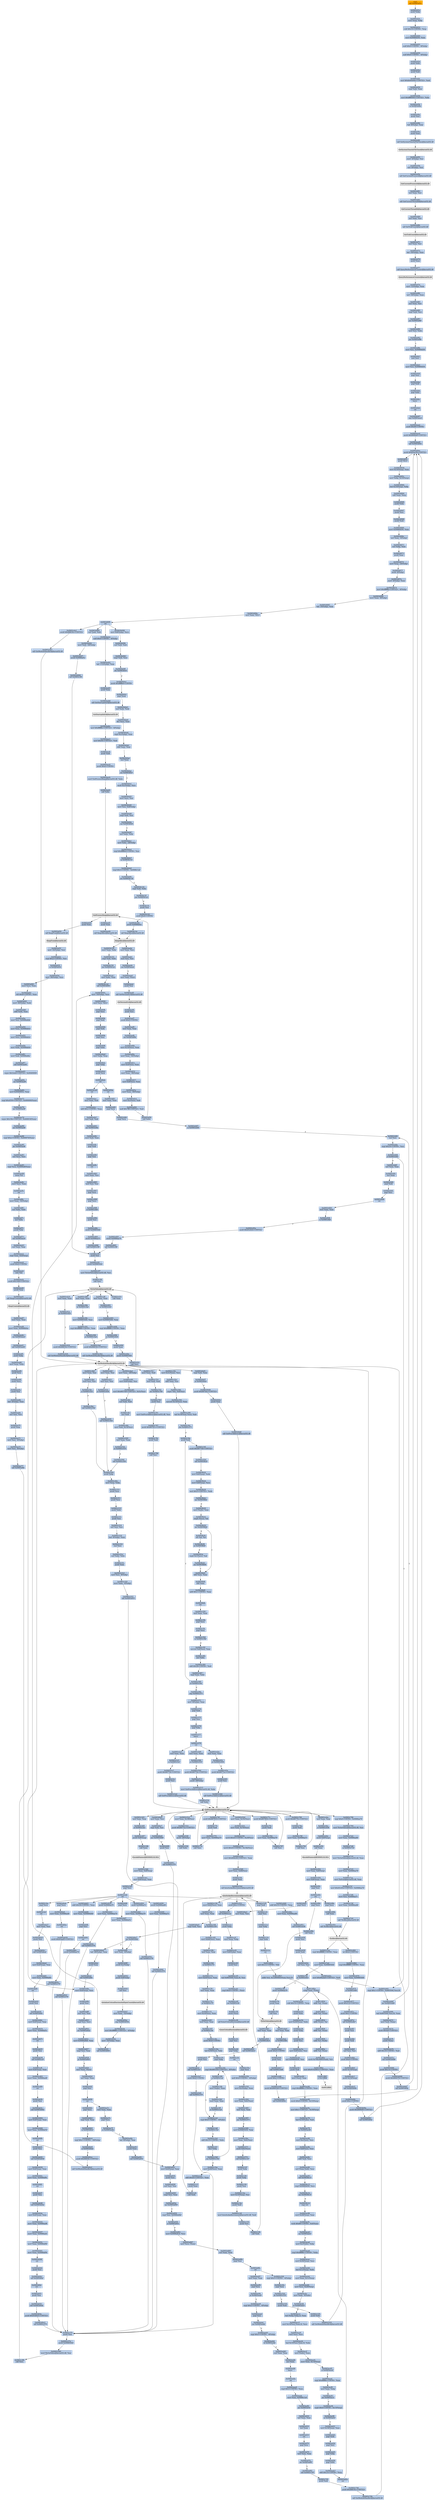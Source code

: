 digraph G {
node[shape=rectangle,style=filled,fillcolor=lightsteelblue,color=lightsteelblue]
bgcolor="transparent"
a0x0063b082call_0x0063ef1a[label="start\ncall 0x0063ef1a",color="lightgrey",fillcolor="orange"];
a0x0063ef1apushl_ebp[label="0x0063ef1a\npushl %ebp"];
a0x0063ef1bmovl_esp_ebp[label="0x0063ef1b\nmovl %esp, %ebp"];
a0x0063ef1dsubl_0x10UINT8_esp[label="0x0063ef1d\nsubl $0x10<UINT8>, %esp"];
a0x0063ef20movl_0x00664d30_eax[label="0x0063ef20\nmovl 0x00664d30, %eax"];
a0x0063ef25andl_0x0UINT8__8ebp_[label="0x0063ef25\nandl $0x0<UINT8>, -8(%ebp)"];
a0x0063ef29andl_0x0UINT8__4ebp_[label="0x0063ef29\nandl $0x0<UINT8>, -4(%ebp)"];
a0x0063ef2dpushl_ebx[label="0x0063ef2d\npushl %ebx"];
a0x0063ef2epushl_edi[label="0x0063ef2e\npushl %edi"];
a0x0063ef2fmovl_0xbb40e64eUINT32_edi[label="0x0063ef2f\nmovl $0xbb40e64e<UINT32>, %edi"];
a0x0063ef34cmpl_edi_eax[label="0x0063ef34\ncmpl %edi, %eax"];
a0x0063ef36movl_0xffff0000UINT32_ebx[label="0x0063ef36\nmovl $0xffff0000<UINT32>, %ebx"];
a0x0063ef3bje_0x0063ef4a[label="0x0063ef3b\nje 0x0063ef4a"];
a0x0063ef4apushl_esi[label="0x0063ef4a\npushl %esi"];
a0x0063ef4bleal__8ebp__eax[label="0x0063ef4b\nleal -8(%ebp), %eax"];
a0x0063ef4epushl_eax[label="0x0063ef4e\npushl %eax"];
a0x0063ef4fcall_GetSystemTimeAsFileTime_kernel32_dll[label="0x0063ef4f\ncall GetSystemTimeAsFileTime@kernel32.dll"];
GetSystemTimeAsFileTime_kernel32_dll[label="GetSystemTimeAsFileTime@kernel32.dll",color="lightgrey",fillcolor="lightgrey"];
a0x0063ef55movl__4ebp__esi[label="0x0063ef55\nmovl -4(%ebp), %esi"];
a0x0063ef58xorl__8ebp__esi[label="0x0063ef58\nxorl -8(%ebp), %esi"];
a0x0063ef5bcall_GetCurrentProcessId_kernel32_dll[label="0x0063ef5b\ncall GetCurrentProcessId@kernel32.dll"];
GetCurrentProcessId_kernel32_dll[label="GetCurrentProcessId@kernel32.dll",color="lightgrey",fillcolor="lightgrey"];
a0x0063ef61xorl_eax_esi[label="0x0063ef61\nxorl %eax, %esi"];
a0x0063ef63call_GetCurrentThreadId_kernel32_dll[label="0x0063ef63\ncall GetCurrentThreadId@kernel32.dll"];
GetCurrentThreadId_kernel32_dll[label="GetCurrentThreadId@kernel32.dll",color="lightgrey",fillcolor="lightgrey"];
a0x0063ef69xorl_eax_esi[label="0x0063ef69\nxorl %eax, %esi"];
a0x0063ef6bcall_GetTickCount_kernel32_dll[label="0x0063ef6b\ncall GetTickCount@kernel32.dll"];
GetTickCount_kernel32_dll[label="GetTickCount@kernel32.dll",color="lightgrey",fillcolor="lightgrey"];
a0x0063ef71xorl_eax_esi[label="0x0063ef71\nxorl %eax, %esi"];
a0x0063ef73leal__16ebp__eax[label="0x0063ef73\nleal -16(%ebp), %eax"];
a0x0063ef76pushl_eax[label="0x0063ef76\npushl %eax"];
a0x0063ef77call_QueryPerformanceCounter_kernel32_dll[label="0x0063ef77\ncall QueryPerformanceCounter@kernel32.dll"];
QueryPerformanceCounter_kernel32_dll[label="QueryPerformanceCounter@kernel32.dll",color="lightgrey",fillcolor="lightgrey"];
a0x0063ef7dmovl__12ebp__eax[label="0x0063ef7d\nmovl -12(%ebp), %eax"];
a0x0063ef80xorl__16ebp__eax[label="0x0063ef80\nxorl -16(%ebp), %eax"];
a0x0063ef83xorl_eax_esi[label="0x0063ef83\nxorl %eax, %esi"];
a0x0063ef85cmpl_edi_esi[label="0x0063ef85\ncmpl %edi, %esi"];
a0x0063ef87jne_0x0063ef90[label="0x0063ef87\njne 0x0063ef90"];
a0x0063ef90testl_esi_ebx[label="0x0063ef90\ntestl %esi, %ebx"];
a0x0063ef92jne_0x0063ef9b[label="0x0063ef92\njne 0x0063ef9b"];
a0x0063ef9bmovl_esi_0x00664d30[label="0x0063ef9b\nmovl %esi, 0x00664d30"];
a0x0063efa1notl_esi[label="0x0063efa1\nnotl %esi"];
a0x0063efa3movl_esi_0x00664d34[label="0x0063efa3\nmovl %esi, 0x00664d34"];
a0x0063efa9popl_esi[label="0x0063efa9\npopl %esi"];
a0x0063efaapopl_edi[label="0x0063efaa\npopl %edi"];
a0x0063efabpopl_ebx[label="0x0063efab\npopl %ebx"];
a0x0063efacleave_[label="0x0063efac\nleave "];
a0x0063efadret[label="0x0063efad\nret"];
a0x0063b087jmp_0x0063aea2[label="0x0063b087\njmp 0x0063aea2"];
a0x0063aea2pushl_0x60UINT8[label="0x0063aea2\npushl $0x60<UINT8>"];
a0x0063aea4pushl_0x6690a8UINT32[label="0x0063aea4\npushl $0x6690a8<UINT32>"];
a0x0063aea9call_0x0063d04c[label="0x0063aea9\ncall 0x0063d04c"];
a0x0063d04cpushl_0x63ac50UINT32[label="0x0063d04c\npushl $0x63ac50<UINT32>"];
a0x0063d051pushl_fs_0[label="0x0063d051\npushl %fs:0"];
a0x0063d058movl_0x10esp__eax[label="0x0063d058\nmovl 0x10(%esp), %eax"];
a0x0063d05cmovl_ebp_0x10esp_[label="0x0063d05c\nmovl %ebp, 0x10(%esp)"];
a0x0063d060leal_0x10esp__ebp[label="0x0063d060\nleal 0x10(%esp), %ebp"];
a0x0063d064subl_eax_esp[label="0x0063d064\nsubl %eax, %esp"];
a0x0063d066pushl_ebx[label="0x0063d066\npushl %ebx"];
a0x0063d067pushl_esi[label="0x0063d067\npushl %esi"];
a0x0063d068pushl_edi[label="0x0063d068\npushl %edi"];
a0x0063d069movl_0x00664d30_eax[label="0x0063d069\nmovl 0x00664d30, %eax"];
a0x0063d06exorl_eax__4ebp_[label="0x0063d06e\nxorl %eax, -4(%ebp)"];
a0x0063d071xorl_ebp_eax[label="0x0063d071\nxorl %ebp, %eax"];
a0x0063d073pushl_eax[label="0x0063d073\npushl %eax"];
a0x0063d074movl_esp__24ebp_[label="0x0063d074\nmovl %esp, -24(%ebp)"];
a0x0063d077pushl__8ebp_[label="0x0063d077\npushl -8(%ebp)"];
a0x0063d07amovl__4ebp__eax[label="0x0063d07a\nmovl -4(%ebp), %eax"];
a0x0063d07dmovl_0xfffffffeUINT32__4ebp_[label="0x0063d07d\nmovl $0xfffffffe<UINT32>, -4(%ebp)"];
a0x0063d084movl_eax__8ebp_[label="0x0063d084\nmovl %eax, -8(%ebp)"];
a0x0063d087leal__16ebp__eax[label="0x0063d087\nleal -16(%ebp), %eax"];
a0x0063d08amovl_eax_fs_0[label="0x0063d08a\nmovl %eax, %fs:0"];
a0x0063d090ret[label="0x0063d090\nret"];
a0x0063aeaeandl_0x0UINT8__4ebp_[label="0x0063aeae\nandl $0x0<UINT8>, -4(%ebp)"];
a0x0063aeb2leal__112ebp__eax[label="0x0063aeb2\nleal -112(%ebp), %eax"];
a0x0063aeb5pushl_eax[label="0x0063aeb5\npushl %eax"];
a0x0063aeb6call_GetStartupInfoA_kernel32_dll[label="0x0063aeb6\ncall GetStartupInfoA@kernel32.dll"];
GetStartupInfoA_kernel32_dll[label="GetStartupInfoA@kernel32.dll",color="lightgrey",fillcolor="lightgrey"];
a0x0063aebcmovl_0xfffffffeUINT32__4ebp_[label="0x0063aebc\nmovl $0xfffffffe<UINT32>, -4(%ebp)"];
a0x0063aec3movl_0x94UINT32_edi[label="0x0063aec3\nmovl $0x94<UINT32>, %edi"];
a0x0063aec8pushl_edi[label="0x0063aec8\npushl %edi"];
a0x0063aec9pushl_0x0UINT8[label="0x0063aec9\npushl $0x0<UINT8>"];
a0x0063aecbmovl_GetProcessHeap_kernel32_dll_ebx[label="0x0063aecb\nmovl GetProcessHeap@kernel32.dll, %ebx"];
a0x0063aed1call_ebx[label="0x0063aed1\ncall %ebx"];
GetProcessHeap_kernel32_dll[label="GetProcessHeap@kernel32.dll",color="lightgrey",fillcolor="lightgrey"];
a0x0063aed3pushl_eax[label="0x0063aed3\npushl %eax"];
a0x0063aed4call_HeapAlloc_kernel32_dll[label="0x0063aed4\ncall HeapAlloc@kernel32.dll"];
HeapAlloc_kernel32_dll[label="HeapAlloc@kernel32.dll",color="lightgrey",fillcolor="lightgrey"];
a0x0063aedamovl_eax_esi[label="0x0063aeda\nmovl %eax, %esi"];
a0x0063aedctestl_esi_esi[label="0x0063aedc\ntestl %esi, %esi"];
a0x0063aedejne_0x0063aeed[label="0x0063aede\njne 0x0063aeed"];
a0x0063aeedmovl_edi_esi_[label="0x0063aeed\nmovl %edi, (%esi)"];
a0x0063aeefpushl_esi[label="0x0063aeef\npushl %esi"];
a0x0063aef0call_GetVersionExA_kernel32_dll[label="0x0063aef0\ncall GetVersionExA@kernel32.dll"];
GetVersionExA_kernel32_dll[label="GetVersionExA@kernel32.dll",color="lightgrey",fillcolor="lightgrey"];
a0x0063aef6pushl_esi[label="0x0063aef6\npushl %esi"];
a0x0063aef7pushl_0x0UINT8[label="0x0063aef7\npushl $0x0<UINT8>"];
a0x0063aef9testl_eax_eax[label="0x0063aef9\ntestl %eax, %eax"];
a0x0063aefbjne_0x0063af0b[label="0x0063aefb\njne 0x0063af0b"];
a0x0063af0bmovl_0x10esi__eax[label="0x0063af0b\nmovl 0x10(%esi), %eax"];
a0x0063af0emovl_eax__32ebp_[label="0x0063af0e\nmovl %eax, -32(%ebp)"];
a0x0063af11movl_0x4esi__eax[label="0x0063af11\nmovl 0x4(%esi), %eax"];
a0x0063af14movl_eax__36ebp_[label="0x0063af14\nmovl %eax, -36(%ebp)"];
a0x0063af17movl_0x8esi__eax[label="0x0063af17\nmovl 0x8(%esi), %eax"];
a0x0063af1amovl_eax__40ebp_[label="0x0063af1a\nmovl %eax, -40(%ebp)"];
a0x0063af1dmovl_0xcesi__edi[label="0x0063af1d\nmovl 0xc(%esi), %edi"];
a0x0063af20andl_0x7fffUINT32_edi[label="0x0063af20\nandl $0x7fff<UINT32>, %edi"];
a0x0063af26call_ebx[label="0x0063af26\ncall %ebx"];
a0x0063af28pushl_eax[label="0x0063af28\npushl %eax"];
a0x0063af29call_HeapFree_kernel32_dll[label="0x0063af29\ncall HeapFree@kernel32.dll"];
HeapFree_kernel32_dll[label="HeapFree@kernel32.dll",color="lightgrey",fillcolor="lightgrey"];
a0x0063af2fmovl__32ebp__esi[label="0x0063af2f\nmovl -32(%ebp), %esi"];
a0x0063af32cmpl_0x2UINT8_esi[label="0x0063af32\ncmpl $0x2<UINT8>, %esi"];
a0x0063af35je_0x0063af3d[label="0x0063af35\nje 0x0063af3d"];
a0x0063af3dmovl__36ebp__ecx[label="0x0063af3d\nmovl -36(%ebp), %ecx"];
a0x0063af40movl_ecx_eax[label="0x0063af40\nmovl %ecx, %eax"];
a0x0063af42shll_0x8UINT8_eax[label="0x0063af42\nshll $0x8<UINT8>, %eax"];
a0x0063af45movl__40ebp__edx[label="0x0063af45\nmovl -40(%ebp), %edx"];
a0x0063af48addl_edx_eax[label="0x0063af48\naddl %edx, %eax"];
a0x0063af4amovl_esi_0x0066a6b8[label="0x0063af4a\nmovl %esi, 0x0066a6b8"];
a0x0063af50movl_eax_0x0066a6c0[label="0x0063af50\nmovl %eax, 0x0066a6c0"];
a0x0063af55movl_ecx_0x0066a6c4[label="0x0063af55\nmovl %ecx, 0x0066a6c4"];
a0x0063af5bmovl_edx_0x0066a6c8[label="0x0063af5b\nmovl %edx, 0x0066a6c8"];
a0x0063af61movl_edi_0x0066a6bc[label="0x0063af61\nmovl %edi, 0x0066a6bc"];
a0x0063af67call_0x0063ae61[label="0x0063af67\ncall 0x0063ae61"];
a0x0063ae61cmpw_0x5a4dUINT16_0x00400000[label="0x0063ae61\ncmpw $0x5a4d<UINT16>, 0x00400000"];
a0x0063ae6ajne_0x0063ae9f[label="0x0063ae6a\njne 0x0063ae9f"];
a0x0063ae6cmovl_0x0040003c_eax[label="0x0063ae6c\nmovl 0x0040003c, %eax"];
a0x0063ae71cmpl_0x4550UINT32_0x400000eax_[label="0x0063ae71\ncmpl $0x4550<UINT32>, 0x400000(%eax)"];
a0x0063ae7bjne_0x0063ae9f[label="0x0063ae7b\njne 0x0063ae9f"];
a0x0063ae7dcmpw_0x10bUINT16_0x400018eax_[label="0x0063ae7d\ncmpw $0x10b<UINT16>, 0x400018(%eax)"];
a0x0063ae86jne_0x0063ae9f[label="0x0063ae86\njne 0x0063ae9f"];
a0x0063ae88cmpl_0xeUINT8_0x400074eax_[label="0x0063ae88\ncmpl $0xe<UINT8>, 0x400074(%eax)"];
a0x0063ae8fjbe_0x0063ae9f[label="0x0063ae8f\njbe 0x0063ae9f"];
a0x0063ae91xorl_ecx_ecx[label="0x0063ae91\nxorl %ecx, %ecx"];
a0x0063ae93cmpl_ecx_0x4000e8eax_[label="0x0063ae93\ncmpl %ecx, 0x4000e8(%eax)"];
a0x0063ae99setne_cl[label="0x0063ae99\nsetne %cl"];
a0x0063ae9cmovl_ecx_eax[label="0x0063ae9c\nmovl %ecx, %eax"];
a0x0063ae9eret[label="0x0063ae9e\nret"];
a0x0063af6cmovl_eax__32ebp_[label="0x0063af6c\nmovl %eax, -32(%ebp)"];
a0x0063af6fxorl_ebx_ebx[label="0x0063af6f\nxorl %ebx, %ebx"];
a0x0063af71incl_ebx[label="0x0063af71\nincl %ebx"];
a0x0063af72pushl_ebx[label="0x0063af72\npushl %ebx"];
a0x0063af73call_0x0063eec0[label="0x0063af73\ncall 0x0063eec0"];
a0x0063eec0xorl_eax_eax[label="0x0063eec0\nxorl %eax, %eax"];
a0x0063eec2cmpl_eax_0x4esp_[label="0x0063eec2\ncmpl %eax, 0x4(%esp)"];
a0x0063eec6pushl_0x0UINT8[label="0x0063eec6\npushl $0x0<UINT8>"];
a0x0063eec8sete_al[label="0x0063eec8\nsete %al"];
a0x0063eecbpushl_0x1000UINT32[label="0x0063eecb\npushl $0x1000<UINT32>"];
a0x0063eed0pushl_eax[label="0x0063eed0\npushl %eax"];
a0x0063eed1call_HeapCreate_kernel32_dll[label="0x0063eed1\ncall HeapCreate@kernel32.dll"];
HeapCreate_kernel32_dll[label="HeapCreate@kernel32.dll",color="lightgrey",fillcolor="lightgrey"];
a0x0063eed7testl_eax_eax[label="0x0063eed7\ntestl %eax, %eax"];
a0x0063eed9movl_eax_0x0066b0ec[label="0x0063eed9\nmovl %eax, 0x0066b0ec"];
a0x0063eedejne_0x0063eee3[label="0x0063eede\njne 0x0063eee3"];
a0x0063eee3call_0x0063ee65[label="0x0063eee3\ncall 0x0063ee65"];
a0x0063ee65pushl_ebp[label="0x0063ee65\npushl %ebp"];
a0x0063ee66movl_esp_ebp[label="0x0063ee66\nmovl %esp, %ebp"];
a0x0063ee68pushl_ecx[label="0x0063ee68\npushl %ecx"];
a0x0063ee69pushl_ecx[label="0x0063ee69\npushl %ecx"];
a0x0063ee6apushl_esi[label="0x0063ee6a\npushl %esi"];
a0x0063ee6bleal__4ebp__eax[label="0x0063ee6b\nleal -4(%ebp), %eax"];
a0x0063ee6exorl_esi_esi[label="0x0063ee6e\nxorl %esi, %esi"];
a0x0063ee70pushl_eax[label="0x0063ee70\npushl %eax"];
a0x0063ee71movl_esi__4ebp_[label="0x0063ee71\nmovl %esi, -4(%ebp)"];
a0x0063ee74movl_esi__8ebp_[label="0x0063ee74\nmovl %esi, -8(%ebp)"];
a0x0063ee77call_0x0063a8fa[label="0x0063ee77\ncall 0x0063a8fa"];
a0x0063a8famovl_0x4esp__ecx[label="0x0063a8fa\nmovl 0x4(%esp), %ecx"];
a0x0063a8fepushl_esi[label="0x0063a8fe\npushl %esi"];
a0x0063a8ffxorl_esi_esi[label="0x0063a8ff\nxorl %esi, %esi"];
a0x0063a901cmpl_esi_ecx[label="0x0063a901\ncmpl %esi, %ecx"];
a0x0063a903jne_0x0063a922[label="0x0063a903\njne 0x0063a922"];
a0x0063a922movl_0x0066a6b8_eax[label="0x0063a922\nmovl 0x0066a6b8, %eax"];
a0x0063a927cmpl_esi_eax[label="0x0063a927\ncmpl %esi, %eax"];
a0x0063a929je_0x0063a905[label="0x0063a929\nje 0x0063a905"];
a0x0063a92bmovl_eax_ecx_[label="0x0063a92b\nmovl %eax, (%ecx)"];
a0x0063a92dxorl_eax_eax[label="0x0063a92d\nxorl %eax, %eax"];
a0x0063a92fpopl_esi[label="0x0063a92f\npopl %esi"];
a0x0063a930ret[label="0x0063a930\nret"];
a0x0063ee7ctestl_eax_eax[label="0x0063ee7c\ntestl %eax, %eax"];
a0x0063ee7epopl_ecx[label="0x0063ee7e\npopl %ecx"];
a0x0063ee7fje_0x0063ee8e[label="0x0063ee7f\nje 0x0063ee8e"];
a0x0063ee8eleal__8ebp__eax[label="0x0063ee8e\nleal -8(%ebp), %eax"];
a0x0063ee91pushl_eax[label="0x0063ee91\npushl %eax"];
a0x0063ee92call_0x0063a931[label="0x0063ee92\ncall 0x0063a931"];
a0x0063a931movl_0x4esp__eax[label="0x0063a931\nmovl 0x4(%esp), %eax"];
a0x0063a935pushl_esi[label="0x0063a935\npushl %esi"];
a0x0063a936xorl_esi_esi[label="0x0063a936\nxorl %esi, %esi"];
a0x0063a938cmpl_esi_eax[label="0x0063a938\ncmpl %esi, %eax"];
a0x0063a93ajne_0x0063a959[label="0x0063a93a\njne 0x0063a959"];
a0x0063a959cmpl_esi_0x0066a6b8[label="0x0063a959\ncmpl %esi, 0x0066a6b8"];
a0x0063a95fje_0x0063a93c[label="0x0063a95f\nje 0x0063a93c"];
a0x0063a961movl_0x0066a6c4_ecx[label="0x0063a961\nmovl 0x0066a6c4, %ecx"];
a0x0063a967movl_ecx_eax_[label="0x0063a967\nmovl %ecx, (%eax)"];
a0x0063a969xorl_eax_eax[label="0x0063a969\nxorl %eax, %eax"];
a0x0063a96bpopl_esi[label="0x0063a96b\npopl %esi"];
a0x0063a96cret[label="0x0063a96c\nret"];
a0x0063ee97testl_eax_eax[label="0x0063ee97\ntestl %eax, %eax"];
a0x0063ee99popl_ecx[label="0x0063ee99\npopl %ecx"];
a0x0063ee9aje_0x0063eea9[label="0x0063ee9a\nje 0x0063eea9"];
a0x0063eea9cmpl_0x2UINT8__4ebp_[label="0x0063eea9\ncmpl $0x2<UINT8>, -4(%ebp)"];
a0x0063eeadpopl_esi[label="0x0063eead\npopl %esi"];
a0x0063eeaejne_0x0063eebb[label="0x0063eeae\njne 0x0063eebb"];
a0x0063eeb0cmpl_0x5UINT8__8ebp_[label="0x0063eeb0\ncmpl $0x5<UINT8>, -8(%ebp)"];
a0x0063eeb4jb_0x0063eebb[label="0x0063eeb4\njb 0x0063eebb"];
a0x0063eeb6xorl_eax_eax[label="0x0063eeb6\nxorl %eax, %eax"];
a0x0063eeb8incl_eax[label="0x0063eeb8\nincl %eax"];
a0x0063eeb9leave_[label="0x0063eeb9\nleave "];
a0x0063eebaret[label="0x0063eeba\nret"];
a0x0063eee8cmpl_0x3UINT8_eax[label="0x0063eee8\ncmpl $0x3<UINT8>, %eax"];
a0x0063eeebmovl_eax_0x0066c1a0[label="0x0063eeeb\nmovl %eax, 0x0066c1a0"];
a0x0063eef0jne_0x0063ef16[label="0x0063eef0\njne 0x0063ef16"];
a0x0063ef16xorl_eax_eax[label="0x0063ef16\nxorl %eax, %eax"];
a0x0063ef18incl_eax[label="0x0063ef18\nincl %eax"];
a0x0063ef19ret[label="0x0063ef19\nret"];
a0x0063af78popl_ecx[label="0x0063af78\npopl %ecx"];
a0x0063af79testl_eax_eax[label="0x0063af79\ntestl %eax, %eax"];
a0x0063af7bjne_0x0063af85[label="0x0063af7b\njne 0x0063af85"];
a0x0063af85call_0x0063c745[label="0x0063af85\ncall 0x0063c745"];
a0x0063c745pushl_edi[label="0x0063c745\npushl %edi"];
a0x0063c746pushl_0x66616cUINT32[label="0x0063c746\npushl $0x66616c<UINT32>"];
a0x0063c74bcall_GetModuleHandleA_kernel32_dll[label="0x0063c74b\ncall GetModuleHandleA@kernel32.dll"];
GetModuleHandleA_kernel32_dll[label="GetModuleHandleA@kernel32.dll",color="lightgrey",fillcolor="lightgrey"];
a0x0063c751movl_eax_edi[label="0x0063c751\nmovl %eax, %edi"];
a0x0063c753testl_edi_edi[label="0x0063c753\ntestl %edi, %edi"];
a0x0063c755jne_0x0063c760[label="0x0063c755\njne 0x0063c760"];
a0x0063c760pushl_esi[label="0x0063c760\npushl %esi"];
a0x0063c761movl_GetProcAddress_kernel32_dll_esi[label="0x0063c761\nmovl GetProcAddress@kernel32.dll, %esi"];
a0x0063c767pushl_0x66781cUINT32[label="0x0063c767\npushl $0x66781c<UINT32>"];
a0x0063c76cpushl_edi[label="0x0063c76c\npushl %edi"];
a0x0063c76dcall_esi[label="0x0063c76d\ncall %esi"];
GetProcAddress_kernel32_dll[label="GetProcAddress@kernel32.dll",color="lightgrey",fillcolor="lightgrey"];
a0x0063c76fpushl_0x667810UINT32[label="0x0063c76f\npushl $0x667810<UINT32>"];
a0x0063c774pushl_edi[label="0x0063c774\npushl %edi"];
a0x0063c775movl_eax_0x0066aa74[label="0x0063c775\nmovl %eax, 0x0066aa74"];
a0x0063c77acall_esi[label="0x0063c77a\ncall %esi"];
a0x0063c77cpushl_0x667804UINT32[label="0x0063c77c\npushl $0x667804<UINT32>"];
a0x0063c781pushl_edi[label="0x0063c781\npushl %edi"];
a0x0063c782movl_eax_0x0066aa78[label="0x0063c782\nmovl %eax, 0x0066aa78"];
a0x0063c787call_esi[label="0x0063c787\ncall %esi"];
a0x0063c789pushl_0x6677fcUINT32[label="0x0063c789\npushl $0x6677fc<UINT32>"];
a0x0063c78epushl_edi[label="0x0063c78e\npushl %edi"];
a0x0063c78fmovl_eax_0x0066aa7c[label="0x0063c78f\nmovl %eax, 0x0066aa7c"];
a0x0063c794call_esi[label="0x0063c794\ncall %esi"];
a0x0063c796cmpl_0x0UINT8_0x0066aa74[label="0x0063c796\ncmpl $0x0<UINT8>, 0x0066aa74"];
a0x0063c79dmovl_TlsSetValue_kernel32_dll_esi[label="0x0063c79d\nmovl TlsSetValue@kernel32.dll, %esi"];
a0x0063c7a3movl_eax_0x0066aa80[label="0x0063c7a3\nmovl %eax, 0x0066aa80"];
a0x0063c7a8je_0x0063c7c0[label="0x0063c7a8\nje 0x0063c7c0"];
a0x0063c7c0movl_TlsGetValue_kernel32_dll_eax[label="0x0063c7c0\nmovl TlsGetValue@kernel32.dll, %eax"];
a0x0063c7c5movl_eax_0x0066aa78[label="0x0063c7c5\nmovl %eax, 0x0066aa78"];
a0x0063c7camovl_TlsFree_kernel32_dll_eax[label="0x0063c7ca\nmovl TlsFree@kernel32.dll, %eax"];
a0x0063c7cfmovl_0x63c45eUINT32_0x0066aa74[label="0x0063c7cf\nmovl $0x63c45e<UINT32>, 0x0066aa74"];
a0x0063c7d9movl_esi_0x0066aa7c[label="0x0063c7d9\nmovl %esi, 0x0066aa7c"];
a0x0063c7dfmovl_eax_0x0066aa80[label="0x0063c7df\nmovl %eax, 0x0066aa80"];
a0x0063c7e4call_TlsAlloc_kernel32_dll[label="0x0063c7e4\ncall TlsAlloc@kernel32.dll"];
TlsAlloc_kernel32_dll[label="TlsAlloc@kernel32.dll",color="lightgrey",fillcolor="lightgrey"];
a0x0063c7eacmpl_0xffffffffUINT8_eax[label="0x0063c7ea\ncmpl $0xffffffff<UINT8>, %eax"];
a0x0063c7edmovl_eax_0x00665444[label="0x0063c7ed\nmovl %eax, 0x00665444"];
a0x0063c7f2je_0x0063c8c4[label="0x0063c7f2\nje 0x0063c8c4"];
a0x0063c7f8pushl_0x0066aa78[label="0x0063c7f8\npushl 0x0066aa78"];
a0x0063c7fepushl_eax[label="0x0063c7fe\npushl %eax"];
a0x0063c7ffcall_esi[label="0x0063c7ff\ncall %esi"];
TlsSetValue_kernel32_dll[label="TlsSetValue@kernel32.dll",color="lightgrey",fillcolor="lightgrey"];
a0x0063c801testl_eax_eax[label="0x0063c801\ntestl %eax, %eax"];
a0x0063c803je_0x0063c8c4[label="0x0063c803\nje 0x0063c8c4"];
a0x0063c809call_0x0063ab21[label="0x0063c809\ncall 0x0063ab21"];
a0x0063ab21pushl_esi[label="0x0063ab21\npushl %esi"];
a0x0063ab22call_0x0063c3e7[label="0x0063ab22\ncall 0x0063c3e7"];
a0x0063c3e7pushl_0x0UINT8[label="0x0063c3e7\npushl $0x0<UINT8>"];
a0x0063c3e9call_0x0063c379[label="0x0063c3e9\ncall 0x0063c379"];
a0x0063c379pushl_esi[label="0x0063c379\npushl %esi"];
a0x0063c37apushl_0x00665444[label="0x0063c37a\npushl 0x00665444"];
a0x0063c380movl_TlsGetValue_kernel32_dll_esi[label="0x0063c380\nmovl TlsGetValue@kernel32.dll, %esi"];
a0x0063c386call_esi[label="0x0063c386\ncall %esi"];
TlsGetValue_kernel32_dll[label="TlsGetValue@kernel32.dll",color="lightgrey",fillcolor="lightgrey"];
a0x0063c388testl_eax_eax[label="0x0063c388\ntestl %eax, %eax"];
a0x0063c38aje_0x0063c3ad[label="0x0063c38a\nje 0x0063c3ad"];
a0x0063c38cmovl_0x00665440_eax[label="0x0063c38c\nmovl 0x00665440, %eax"];
a0x0063c391cmpl_0xffffffffUINT8_eax[label="0x0063c391\ncmpl $0xffffffff<UINT8>, %eax"];
a0x0063c394je_0x0063c3ad[label="0x0063c394\nje 0x0063c3ad"];
a0x0063c3adpushl_0x66616cUINT32[label="0x0063c3ad\npushl $0x66616c<UINT32>"];
a0x0063c3b2call_GetModuleHandleA_kernel32_dll[label="0x0063c3b2\ncall GetModuleHandleA@kernel32.dll"];
a0x0063c3b8movl_eax_esi[label="0x0063c3b8\nmovl %eax, %esi"];
a0x0063c3batestl_esi_esi[label="0x0063c3ba\ntestl %esi, %esi"];
a0x0063c3bcje_0x0063c3e1[label="0x0063c3bc\nje 0x0063c3e1"];
a0x0063c3becall_0x0063c30d[label="0x0063c3be\ncall 0x0063c30d"];
a0x0063c30dpushl_ebp[label="0x0063c30d\npushl %ebp"];
a0x0063c30emovl_esp_ebp[label="0x0063c30e\nmovl %esp, %ebp"];
a0x0063c310pushl_ecx[label="0x0063c310\npushl %ecx"];
a0x0063c311pushl_ecx[label="0x0063c311\npushl %ecx"];
a0x0063c312pushl_ebx[label="0x0063c312\npushl %ebx"];
a0x0063c313pushl_esi[label="0x0063c313\npushl %esi"];
a0x0063c314xorl_esi_esi[label="0x0063c314\nxorl %esi, %esi"];
a0x0063c316leal__4ebp__eax[label="0x0063c316\nleal -4(%ebp), %eax"];
a0x0063c319incl_esi[label="0x0063c319\nincl %esi"];
a0x0063c31axorl_ebx_ebx[label="0x0063c31a\nxorl %ebx, %ebx"];
a0x0063c31cpushl_eax[label="0x0063c31c\npushl %eax"];
a0x0063c31dmovl_esi__8ebp_[label="0x0063c31d\nmovl %esi, -8(%ebp)"];
a0x0063c320movl_ebx__4ebp_[label="0x0063c320\nmovl %ebx, -4(%ebp)"];
a0x0063c323call_0x0063a931[label="0x0063c323\ncall 0x0063a931"];
a0x0063c328cmpl_0x5UINT8__4ebp_[label="0x0063c328\ncmpl $0x5<UINT8>, -4(%ebp)"];
a0x0063c32cpopl_ecx[label="0x0063c32c\npopl %ecx"];
a0x0063c32djle_0x0063c333[label="0x0063c32d\njle 0x0063c333"];
a0x0063c333pushl_edi[label="0x0063c333\npushl %edi"];
a0x0063c334pushl_ebx[label="0x0063c334\npushl %ebx"];
a0x0063c335call_GetModuleHandleA_kernel32_dll[label="0x0063c335\ncall GetModuleHandleA@kernel32.dll"];
a0x0063c33bmovl_0x3ceax__esi[label="0x0063c33b\nmovl 0x3c(%eax), %esi"];
a0x0063c33eaddl_eax_esi[label="0x0063c33e\naddl %eax, %esi"];
a0x0063c340cmpw_bx_0x6esi_[label="0x0063c340\ncmpw %bx, 0x6(%esi)"];
a0x0063c344movzwl_0x14esi__eax[label="0x0063c344\nmovzwl 0x14(%esi), %eax"];
a0x0063c348leal_0x18eaxesi__edi[label="0x0063c348\nleal 0x18(%eax,%esi), %edi"];
a0x0063c34cjbe_0x0063c371[label="0x0063c34c\njbe 0x0063c371"];
a0x0063c34epushl_edi[label="0x0063c34e\npushl %edi"];
a0x0063c34fpushl_0x6677d4UINT32[label="0x0063c34f\npushl $0x6677d4<UINT32>"];
a0x0063c354call_0x0063fb20[label="0x0063c354\ncall 0x0063fb20"];
a0x0063fb20movl_0x4esp__edx[label="0x0063fb20\nmovl 0x4(%esp), %edx"];
a0x0063fb24movl_0x8esp__ecx[label="0x0063fb24\nmovl 0x8(%esp), %ecx"];
a0x0063fb28testl_0x3UINT32_edx[label="0x0063fb28\ntestl $0x3<UINT32>, %edx"];
a0x0063fb2ejne_0x0063fb6c[label="0x0063fb2e\njne 0x0063fb6c"];
a0x0063fb30movl_edx__eax[label="0x0063fb30\nmovl (%edx), %eax"];
a0x0063fb32cmpb_ecx__al[label="0x0063fb32\ncmpb (%ecx), %al"];
a0x0063fb34jne_0x0063fb64[label="0x0063fb34\njne 0x0063fb64"];
a0x0063fb64sbbl_eax_eax[label="0x0063fb64\nsbbl %eax, %eax"];
a0x0063fb66shll_eax[label="0x0063fb66\nshll %eax"];
a0x0063fb68addl_0x1UINT8_eax[label="0x0063fb68\naddl $0x1<UINT8>, %eax"];
a0x0063fb6bret[label="0x0063fb6b\nret"];
a0x0063c359testl_eax_eax[label="0x0063c359\ntestl %eax, %eax"];
a0x0063c35bpopl_ecx[label="0x0063c35b\npopl %ecx"];
a0x0063c35cpopl_ecx[label="0x0063c35c\npopl %ecx"];
a0x0063c35dje_0x0063c36d[label="0x0063c35d\nje 0x0063c36d"];
a0x0063c35fmovzwl_0x6esi__eax[label="0x0063c35f\nmovzwl 0x6(%esi), %eax"];
a0x0063c363incl_ebx[label="0x0063c363\nincl %ebx"];
a0x0063c364addl_0x28UINT8_edi[label="0x0063c364\naddl $0x28<UINT8>, %edi"];
a0x0063c367cmpl_eax_ebx[label="0x0063c367\ncmpl %eax, %ebx"];
a0x0063c369jb_0x0063c34e[label="0x0063c369\njb 0x0063c34e"];
a0x0063fb36orb_al_al[label="0x0063fb36\norb %al, %al"];
a0x0063fb38je_0x0063fb60[label="0x0063fb38\nje 0x0063fb60"];
a0x0063fb3acmpb_0x1ecx__ah[label="0x0063fb3a\ncmpb 0x1(%ecx), %ah"];
a0x0063fb3djne_0x0063fb64[label="0x0063fb3d\njne 0x0063fb64"];
a0x0063c36bjmp_0x0063c371[label="0x0063c36b\njmp 0x0063c371"];
a0x0063c371movl__8ebp__eax[label="0x0063c371\nmovl -8(%ebp), %eax"];
a0x0063c374popl_edi[label="0x0063c374\npopl %edi"];
a0x0063c375popl_esi[label="0x0063c375\npopl %esi"];
a0x0063c376popl_ebx[label="0x0063c376\npopl %ebx"];
a0x0063c377leave_[label="0x0063c377\nleave "];
a0x0063c378ret[label="0x0063c378\nret"];
a0x0063c3c3testl_eax_eax[label="0x0063c3c3\ntestl %eax, %eax"];
a0x0063c3c5je_0x0063c3e1[label="0x0063c3c5\nje 0x0063c3e1"];
a0x0063c3c7pushl_0x6677dcUINT32[label="0x0063c3c7\npushl $0x6677dc<UINT32>"];
a0x0063c3ccpushl_esi[label="0x0063c3cc\npushl %esi"];
a0x0063c3cdcall_GetProcAddress_kernel32_dll[label="0x0063c3cd\ncall GetProcAddress@kernel32.dll"];
a0x0063c3d3testl_eax_eax[label="0x0063c3d3\ntestl %eax, %eax"];
a0x0063c3d5je_0x0063c3e1[label="0x0063c3d5\nje 0x0063c3e1"];
a0x0063c3d7pushl_0x8esp_[label="0x0063c3d7\npushl 0x8(%esp)"];
a0x0063c3dbcall_eax[label="0x0063c3db\ncall %eax"];
EncodePointer_KERNEL32_DLL[label="EncodePointer@KERNEL32.DLL",color="lightgrey",fillcolor="lightgrey"];
a0x0063c3ddmovl_eax_0x8esp_[label="0x0063c3dd\nmovl %eax, 0x8(%esp)"];
a0x0063c3e1movl_0x8esp__eax[label="0x0063c3e1\nmovl 0x8(%esp), %eax"];
a0x0063c3e5popl_esi[label="0x0063c3e5\npopl %esi"];
a0x0063c3e6ret[label="0x0063c3e6\nret"];
a0x0063c3eepopl_ecx[label="0x0063c3ee\npopl %ecx"];
a0x0063c3efret[label="0x0063c3ef\nret"];
a0x0063ab27movl_eax_esi[label="0x0063ab27\nmovl %eax, %esi"];
a0x0063ab29pushl_esi[label="0x0063ab29\npushl %esi"];
a0x0063ab2acall_0x0063abed[label="0x0063ab2a\ncall 0x0063abed"];
a0x0063abedmovl_0x4esp__eax[label="0x0063abed\nmovl 0x4(%esp), %eax"];
a0x0063abf1movl_eax_0x0066a6fc[label="0x0063abf1\nmovl %eax, 0x0066a6fc"];
a0x0063abf6ret[label="0x0063abf6\nret"];
a0x0063ab2fpushl_esi[label="0x0063ab2f\npushl %esi"];
a0x0063ab30call_0x0063d46c[label="0x0063ab30\ncall 0x0063d46c"];
a0x0063d46cmovl_0x4esp__eax[label="0x0063d46c\nmovl 0x4(%esp), %eax"];
a0x0063d470movl_eax_0x0066af1c[label="0x0063d470\nmovl %eax, 0x0066af1c"];
a0x0063d475ret[label="0x0063d475\nret"];
a0x0063ab35pushl_esi[label="0x0063ab35\npushl %esi"];
a0x0063ab36call_0x0063ccff[label="0x0063ab36\ncall 0x0063ccff"];
a0x0063ccffmovl_0x4esp__eax[label="0x0063ccff\nmovl 0x4(%esp), %eax"];
a0x0063cd03movl_eax_0x0066aef0[label="0x0063cd03\nmovl %eax, 0x0066aef0"];
a0x0063cd08ret[label="0x0063cd08\nret"];
a0x0063ab3bpushl_esi[label="0x0063ab3b\npushl %esi"];
a0x0063ab3ccall_0x0063d462[label="0x0063ab3c\ncall 0x0063d462"];
a0x0063d462movl_0x4esp__eax[label="0x0063d462\nmovl 0x4(%esp), %eax"];
a0x0063d466movl_eax_0x0066af18[label="0x0063d466\nmovl %eax, 0x0066af18"];
a0x0063d46bret[label="0x0063d46b\nret"];
a0x0063ab41pushl_esi[label="0x0063ab41\npushl %esi"];
a0x0063ab42call_0x0063d458[label="0x0063ab42\ncall 0x0063d458"];
a0x0063d458movl_0x4esp__eax[label="0x0063d458\nmovl 0x4(%esp), %eax"];
a0x0063d45cmovl_eax_0x0066af0c[label="0x0063d45c\nmovl %eax, 0x0066af0c"];
a0x0063d461ret[label="0x0063d461\nret"];
a0x0063ab47pushl_esi[label="0x0063ab47\npushl %esi"];
a0x0063ab48call_0x0063d24e[label="0x0063ab48\ncall 0x0063d24e"];
a0x0063d24emovl_0x4esp__eax[label="0x0063d24e\nmovl 0x4(%esp), %eax"];
a0x0063d252movl_eax_0x0066aef8[label="0x0063d252\nmovl %eax, 0x0066aef8"];
a0x0063d257movl_eax_0x0066aefc[label="0x0063d257\nmovl %eax, 0x0066aefc"];
a0x0063d25cmovl_eax_0x0066af00[label="0x0063d25c\nmovl %eax, 0x0066af00"];
a0x0063d261movl_eax_0x0066af04[label="0x0063d261\nmovl %eax, 0x0066af04"];
a0x0063d266ret[label="0x0063d266\nret"];
a0x0063ab4dpushl_esi[label="0x0063ab4d\npushl %esi"];
a0x0063ab4ecall_0x0063d0ef[label="0x0063ab4e\ncall 0x0063d0ef"];
a0x0063d0efret[label="0x0063d0ef\nret"];
a0x0063ab53pushl_esi[label="0x0063ab53\npushl %esi"];
a0x0063ab54call_0x0063d0de[label="0x0063ab54\ncall 0x0063d0de"];
a0x0063d0depushl_0x63d0a5UINT32[label="0x0063d0de\npushl $0x63d0a5<UINT32>"];
a0x0063d0e3call_0x0063c379[label="0x0063d0e3\ncall 0x0063c379"];
a0x0063d0e8popl_ecx[label="0x0063d0e8\npopl %ecx"];
a0x0063d0e9movl_eax_0x0066aef4[label="0x0063d0e9\nmovl %eax, 0x0066aef4"];
a0x0063d0eeret[label="0x0063d0ee\nret"];
a0x0063ab59pushl_0x63aaf2UINT32[label="0x0063ab59\npushl $0x63aaf2<UINT32>"];
a0x0063ab5ecall_0x0063c379[label="0x0063ab5e\ncall 0x0063c379"];
a0x0063ab63addl_0x24UINT8_esp[label="0x0063ab63\naddl $0x24<UINT8>, %esp"];
a0x0063ab66movl_eax_0x00664d40[label="0x0063ab66\nmovl %eax, 0x00664d40"];
a0x0063ab6bpopl_esi[label="0x0063ab6b\npopl %esi"];
a0x0063ab6cret[label="0x0063ab6c\nret"];
a0x0063c80epushl_0x0066aa74[label="0x0063c80e\npushl 0x0066aa74"];
a0x0063c814call_0x0063c379[label="0x0063c814\ncall 0x0063c379"];
a0x0063c819pushl_0x0066aa78[label="0x0063c819\npushl 0x0066aa78"];
a0x0063c81fmovl_eax_0x0066aa74[label="0x0063c81f\nmovl %eax, 0x0066aa74"];
a0x0063c824call_0x0063c379[label="0x0063c824\ncall 0x0063c379"];
a0x0063c829pushl_0x0066aa7c[label="0x0063c829\npushl 0x0066aa7c"];
a0x0063c82fmovl_eax_0x0066aa78[label="0x0063c82f\nmovl %eax, 0x0066aa78"];
a0x0063c834call_0x0063c379[label="0x0063c834\ncall 0x0063c379"];
a0x0063c839pushl_0x0066aa80[label="0x0063c839\npushl 0x0066aa80"];
a0x0063c83fmovl_eax_0x0066aa7c[label="0x0063c83f\nmovl %eax, 0x0066aa7c"];
a0x0063c844call_0x0063c379[label="0x0063c844\ncall 0x0063c379"];
a0x0063c849addl_0x10UINT8_esp[label="0x0063c849\naddl $0x10<UINT8>, %esp"];
a0x0063c84cmovl_eax_0x0066aa80[label="0x0063c84c\nmovl %eax, 0x0066aa80"];
a0x0063c851call_0x0063cb58[label="0x0063c851\ncall 0x0063cb58"];
a0x0063cb58pushl_esi[label="0x0063cb58\npushl %esi"];
a0x0063cb59pushl_edi[label="0x0063cb59\npushl %edi"];
a0x0063cb5axorl_esi_esi[label="0x0063cb5a\nxorl %esi, %esi"];
a0x0063cb5cmovl_0x66ada0UINT32_edi[label="0x0063cb5c\nmovl $0x66ada0<UINT32>, %edi"];
a0x0063cb61cmpl_0x1UINT8_0x665504esi8_[label="0x0063cb61\ncmpl $0x1<UINT8>, 0x665504(,%esi,8)"];
a0x0063cb69jne_0x0063cb89[label="0x0063cb69\njne 0x0063cb89"];
a0x0063cb6bleal_0x665500esi8__eax[label="0x0063cb6b\nleal 0x665500(,%esi,8), %eax"];
a0x0063cb72movl_edi_eax_[label="0x0063cb72\nmovl %edi, (%eax)"];
a0x0063cb74pushl_0xfa0UINT32[label="0x0063cb74\npushl $0xfa0<UINT32>"];
a0x0063cb79pushl_eax_[label="0x0063cb79\npushl (%eax)"];
a0x0063cb7baddl_0x18UINT8_edi[label="0x0063cb7b\naddl $0x18<UINT8>, %edi"];
a0x0063cb7ecall_0x0063d486[label="0x0063cb7e\ncall 0x0063d486"];
a0x0063d486pushl_0x14UINT8[label="0x0063d486\npushl $0x14<UINT8>"];
a0x0063d488pushl_0x669278UINT32[label="0x0063d488\npushl $0x669278<UINT32>"];
a0x0063d48dcall_0x0063d04c[label="0x0063d48d\ncall 0x0063d04c"];
a0x0063d492xorl_edi_edi[label="0x0063d492\nxorl %edi, %edi"];
a0x0063d494movl_edi__28ebp_[label="0x0063d494\nmovl %edi, -28(%ebp)"];
a0x0063d497pushl_0x0066af1c[label="0x0063d497\npushl 0x0066af1c"];
a0x0063d49dcall_0x0063c3f0[label="0x0063d49d\ncall 0x0063c3f0"];
a0x0063c3f0pushl_esi[label="0x0063c3f0\npushl %esi"];
a0x0063c3f1pushl_0x00665444[label="0x0063c3f1\npushl 0x00665444"];
a0x0063c3f7movl_TlsGetValue_kernel32_dll_esi[label="0x0063c3f7\nmovl TlsGetValue@kernel32.dll, %esi"];
a0x0063c3fdcall_esi[label="0x0063c3fd\ncall %esi"];
a0x0063c3fftestl_eax_eax[label="0x0063c3ff\ntestl %eax, %eax"];
a0x0063c401je_0x0063c424[label="0x0063c401\nje 0x0063c424"];
a0x0063c403movl_0x00665440_eax[label="0x0063c403\nmovl 0x00665440, %eax"];
a0x0063c408cmpl_0xffffffffUINT8_eax[label="0x0063c408\ncmpl $0xffffffff<UINT8>, %eax"];
a0x0063c40bje_0x0063c424[label="0x0063c40b\nje 0x0063c424"];
a0x0063c424pushl_0x66616cUINT32[label="0x0063c424\npushl $0x66616c<UINT32>"];
a0x0063c429call_GetModuleHandleA_kernel32_dll[label="0x0063c429\ncall GetModuleHandleA@kernel32.dll"];
a0x0063c42fmovl_eax_esi[label="0x0063c42f\nmovl %eax, %esi"];
a0x0063c431testl_esi_esi[label="0x0063c431\ntestl %esi, %esi"];
a0x0063c433je_0x0063c458[label="0x0063c433\nje 0x0063c458"];
a0x0063c435call_0x0063c30d[label="0x0063c435\ncall 0x0063c30d"];
a0x0063c43atestl_eax_eax[label="0x0063c43a\ntestl %eax, %eax"];
a0x0063c43cje_0x0063c458[label="0x0063c43c\nje 0x0063c458"];
a0x0063c43epushl_0x6677ecUINT32[label="0x0063c43e\npushl $0x6677ec<UINT32>"];
a0x0063c443pushl_esi[label="0x0063c443\npushl %esi"];
a0x0063c444call_GetProcAddress_kernel32_dll[label="0x0063c444\ncall GetProcAddress@kernel32.dll"];
a0x0063c44atestl_eax_eax[label="0x0063c44a\ntestl %eax, %eax"];
a0x0063c44cje_0x0063c458[label="0x0063c44c\nje 0x0063c458"];
a0x0063c44epushl_0x8esp_[label="0x0063c44e\npushl 0x8(%esp)"];
a0x0063c452call_eax[label="0x0063c452\ncall %eax"];
DecodePointer_KERNEL32_DLL[label="DecodePointer@KERNEL32.DLL",color="lightgrey",fillcolor="lightgrey"];
a0x0063c454movl_eax_0x8esp_[label="0x0063c454\nmovl %eax, 0x8(%esp)"];
a0x0063c458movl_0x8esp__eax[label="0x0063c458\nmovl 0x8(%esp), %eax"];
a0x0063c45cpopl_esi[label="0x0063c45c\npopl %esi"];
a0x0063c45dret[label="0x0063c45d\nret"];
a0x0063d4a2popl_ecx[label="0x0063d4a2\npopl %ecx"];
a0x0063d4a3movl_eax_esi[label="0x0063d4a3\nmovl %eax, %esi"];
a0x0063d4a5cmpl_edi_esi[label="0x0063d4a5\ncmpl %edi, %esi"];
a0x0063d4a7jne_0x0063d4fc[label="0x0063d4a7\njne 0x0063d4fc"];
a0x0063d4a9leal__28ebp__eax[label="0x0063d4a9\nleal -28(%ebp), %eax"];
a0x0063d4acpushl_eax[label="0x0063d4ac\npushl %eax"];
a0x0063d4adcall_0x0063a8fa[label="0x0063d4ad\ncall 0x0063a8fa"];
a0x0063d4b2popl_ecx[label="0x0063d4b2\npopl %ecx"];
a0x0063d4b3cmpl_edi_eax[label="0x0063d4b3\ncmpl %edi, %eax"];
a0x0063d4b5je_0x0063d4c4[label="0x0063d4b5\nje 0x0063d4c4"];
a0x0063d4c4cmpl_0x1UINT8__28ebp_[label="0x0063d4c4\ncmpl $0x1<UINT8>, -28(%ebp)"];
a0x0063d4c8je_0x0063d4eb[label="0x0063d4c8\nje 0x0063d4eb"];
a0x0063d4capushl_0x6663fcUINT32[label="0x0063d4ca\npushl $0x6663fc<UINT32>"];
a0x0063d4cfcall_GetModuleHandleA_kernel32_dll[label="0x0063d4cf\ncall GetModuleHandleA@kernel32.dll"];
a0x0063d4d5cmpl_edi_eax[label="0x0063d4d5\ncmpl %edi, %eax"];
a0x0063d4d7je_0x0063d4eb[label="0x0063d4d7\nje 0x0063d4eb"];
a0x0063d4d9pushl_0x667decUINT32[label="0x0063d4d9\npushl $0x667dec<UINT32>"];
a0x0063d4depushl_eax[label="0x0063d4de\npushl %eax"];
a0x0063d4dfcall_GetProcAddress_kernel32_dll[label="0x0063d4df\ncall GetProcAddress@kernel32.dll"];
a0x0063d4e5movl_eax_esi[label="0x0063d4e5\nmovl %eax, %esi"];
a0x0063d4e7cmpl_edi_esi[label="0x0063d4e7\ncmpl %edi, %esi"];
a0x0063d4e9jne_0x0063d4f0[label="0x0063d4e9\njne 0x0063d4f0"];
a0x0063d4f0pushl_esi[label="0x0063d4f0\npushl %esi"];
a0x0063d4f1call_0x0063c379[label="0x0063d4f1\ncall 0x0063c379"];
a0x0063d4f6popl_ecx[label="0x0063d4f6\npopl %ecx"];
a0x0063d4f7movl_eax_0x0066af1c[label="0x0063d4f7\nmovl %eax, 0x0066af1c"];
a0x0063d4fcmovl_edi__4ebp_[label="0x0063d4fc\nmovl %edi, -4(%ebp)"];
a0x0063d4ffpushl_0xcebp_[label="0x0063d4ff\npushl 0xc(%ebp)"];
a0x0063d502pushl_0x8ebp_[label="0x0063d502\npushl 0x8(%ebp)"];
a0x0063d505call_esi[label="0x0063d505\ncall %esi"];
InitializeCriticalSectionAndSpinCount_kernel32_dll[label="InitializeCriticalSectionAndSpinCount@kernel32.dll",color="lightgrey",fillcolor="lightgrey"];
a0x0063d507movl_eax__32ebp_[label="0x0063d507\nmovl %eax, -32(%ebp)"];
a0x0063d50ajmp_0x0063d53b[label="0x0063d50a\njmp 0x0063d53b"];
a0x0063d53bmovl_0xfffffffeUINT32__4ebp_[label="0x0063d53b\nmovl $0xfffffffe<UINT32>, -4(%ebp)"];
a0x0063d542movl__32ebp__eax[label="0x0063d542\nmovl -32(%ebp), %eax"];
a0x0063d545call_0x0063d091[label="0x0063d545\ncall 0x0063d091"];
a0x0063d091movl__16ebp__ecx[label="0x0063d091\nmovl -16(%ebp), %ecx"];
a0x0063d094movl_ecx_fs_0[label="0x0063d094\nmovl %ecx, %fs:0"];
a0x0063d09bpopl_ecx[label="0x0063d09b\npopl %ecx"];
a0x0063d09cpopl_edi[label="0x0063d09c\npopl %edi"];
a0x0063d09dpopl_edi[label="0x0063d09d\npopl %edi"];
a0x0063d09epopl_esi[label="0x0063d09e\npopl %esi"];
a0x0063d09fpopl_ebx[label="0x0063d09f\npopl %ebx"];
a0x0063d0a0movl_ebp_esp[label="0x0063d0a0\nmovl %ebp, %esp"];
a0x0063d0a2popl_ebp[label="0x0063d0a2\npopl %ebp"];
a0x0063d0a3pushl_ecx[label="0x0063d0a3\npushl %ecx"];
a0x0063d0a4ret[label="0x0063d0a4\nret"];
a0x0063d54aret[label="0x0063d54a\nret"];
a0x0063cb83testl_eax_eax[label="0x0063cb83\ntestl %eax, %eax"];
a0x0063cb85popl_ecx[label="0x0063cb85\npopl %ecx"];
a0x0063cb86popl_ecx[label="0x0063cb86\npopl %ecx"];
a0x0063cb87je_0x0063cb95[label="0x0063cb87\nje 0x0063cb95"];
a0x0063cb89incl_esi[label="0x0063cb89\nincl %esi"];
a0x0063cb8acmpl_0x24UINT8_esi[label="0x0063cb8a\ncmpl $0x24<UINT8>, %esi"];
a0x0063cb8djl_0x0063cb61[label="0x0063cb8d\njl 0x0063cb61"];
a0x0063cb8fxorl_eax_eax[label="0x0063cb8f\nxorl %eax, %eax"];
a0x0063cb91incl_eax[label="0x0063cb91\nincl %eax"];
a0x0063cb92popl_edi[label="0x0063cb92\npopl %edi"];
a0x0063cb93popl_esi[label="0x0063cb93\npopl %esi"];
a0x0063cb94ret[label="0x0063cb94\nret"];
a0x0063c856testl_eax_eax[label="0x0063c856\ntestl %eax, %eax"];
a0x0063c858je_0x0063c8bf[label="0x0063c858\nje 0x0063c8bf"];
a0x0063c85apushl_0x63c624UINT32[label="0x0063c85a\npushl $0x63c624<UINT32>"];
a0x0063c85fpushl_0x0066aa74[label="0x0063c85f\npushl 0x0066aa74"];
a0x0063c865call_0x0063c3f0[label="0x0063c865\ncall 0x0063c3f0"];
a0x0063c86apopl_ecx[label="0x0063c86a\npopl %ecx"];
a0x0063c86bcall_eax[label="0x0063c86b\ncall %eax"];
a0x0063c45ecall_TlsAlloc_kernel32_dll[label="0x0063c45e\ncall TlsAlloc@kernel32.dll"];
a0x0063c464ret_0x4UINT16[label="0x0063c464\nret $0x4<UINT16>"];
a0x0063c86dcmpl_0xffffffffUINT8_eax[label="0x0063c86d\ncmpl $0xffffffff<UINT8>, %eax"];
a0x0063c870movl_eax_0x00665440[label="0x0063c870\nmovl %eax, 0x00665440"];
a0x0063c875je_0x0063c8bf[label="0x0063c875\nje 0x0063c8bf"];
a0x0063c877pushl_0x214UINT32[label="0x0063c877\npushl $0x214<UINT32>"];
a0x0063c87cpushl_0x1UINT8[label="0x0063c87c\npushl $0x1<UINT8>"];
a0x0063c87ecall_0x0063e4b7[label="0x0063c87e\ncall 0x0063e4b7"];
a0x0063e4b7pushl_esi[label="0x0063e4b7\npushl %esi"];
a0x0063e4b8pushl_edi[label="0x0063e4b8\npushl %edi"];
a0x0063e4b9xorl_esi_esi[label="0x0063e4b9\nxorl %esi, %esi"];
a0x0063e4bbpushl_0x0UINT8[label="0x0063e4bb\npushl $0x0<UINT8>"];
a0x0063e4bdpushl_0x14esp_[label="0x0063e4bd\npushl 0x14(%esp)"];
a0x0063e4c1pushl_0x14esp_[label="0x0063e4c1\npushl 0x14(%esp)"];
a0x0063e4c5call_0x0063b08c[label="0x0063e4c5\ncall 0x0063b08c"];
a0x0063b08cpushl_0xcUINT8[label="0x0063b08c\npushl $0xc<UINT8>"];
a0x0063b08epushl_0x6690d0UINT32[label="0x0063b08e\npushl $0x6690d0<UINT32>"];
a0x0063b093call_0x0063d04c[label="0x0063b093\ncall 0x0063d04c"];
a0x0063b098movl_0x8ebp__ecx[label="0x0063b098\nmovl 0x8(%ebp), %ecx"];
a0x0063b09bxorl_edi_edi[label="0x0063b09b\nxorl %edi, %edi"];
a0x0063b09dcmpl_edi_ecx[label="0x0063b09d\ncmpl %edi, %ecx"];
a0x0063b09fjbe_0x0063b0cf[label="0x0063b09f\njbe 0x0063b0cf"];
a0x0063b0a1pushl_0xffffffe0UINT8[label="0x0063b0a1\npushl $0xffffffe0<UINT8>"];
a0x0063b0a3popl_eax[label="0x0063b0a3\npopl %eax"];
a0x0063b0a4xorl_edx_edx[label="0x0063b0a4\nxorl %edx, %edx"];
a0x0063b0a6divl_ecx_eax[label="0x0063b0a6\ndivl %ecx, %eax"];
a0x0063b0a8cmpl_0xcebp__eax[label="0x0063b0a8\ncmpl 0xc(%ebp), %eax"];
a0x0063b0absbbl_eax_eax[label="0x0063b0ab\nsbbl %eax, %eax"];
a0x0063b0adincl_eax[label="0x0063b0ad\nincl %eax"];
a0x0063b0aejne_0x0063b0cf[label="0x0063b0ae\njne 0x0063b0cf"];
a0x0063b0cfimull_0xcebp__ecx[label="0x0063b0cf\nimull 0xc(%ebp), %ecx"];
a0x0063b0d3movl_ecx_esi[label="0x0063b0d3\nmovl %ecx, %esi"];
a0x0063b0d5movl_esi_0x8ebp_[label="0x0063b0d5\nmovl %esi, 0x8(%ebp)"];
a0x0063b0d8cmpl_edi_esi[label="0x0063b0d8\ncmpl %edi, %esi"];
a0x0063b0dajne_0x0063b0df[label="0x0063b0da\njne 0x0063b0df"];
a0x0063b0dfxorl_ebx_ebx[label="0x0063b0df\nxorl %ebx, %ebx"];
a0x0063b0e1movl_ebx__28ebp_[label="0x0063b0e1\nmovl %ebx, -28(%ebp)"];
a0x0063b0e4cmpl_0xffffffe0UINT8_esi[label="0x0063b0e4\ncmpl $0xffffffe0<UINT8>, %esi"];
a0x0063b0e7ja_0x0063b152[label="0x0063b0e7\nja 0x0063b152"];
a0x0063b0e9cmpl_0x3UINT8_0x0066c1a0[label="0x0063b0e9\ncmpl $0x3<UINT8>, 0x0066c1a0"];
a0x0063b0f0jne_0x0063b13d[label="0x0063b0f0\njne 0x0063b13d"];
a0x0063b13dcmpl_edi_ebx[label="0x0063b13d\ncmpl %edi, %ebx"];
a0x0063b13fjne_0x0063b1a2[label="0x0063b13f\njne 0x0063b1a2"];
a0x0063b141pushl_esi[label="0x0063b141\npushl %esi"];
a0x0063b142pushl_0x8UINT8[label="0x0063b142\npushl $0x8<UINT8>"];
a0x0063b144pushl_0x0066b0ec[label="0x0063b144\npushl 0x0066b0ec"];
a0x0063b14acall_HeapAlloc_kernel32_dll[label="0x0063b14a\ncall HeapAlloc@kernel32.dll"];
a0x0063b150movl_eax_ebx[label="0x0063b150\nmovl %eax, %ebx"];
a0x0063b152cmpl_edi_ebx[label="0x0063b152\ncmpl %edi, %ebx"];
a0x0063b154jne_0x0063b1a2[label="0x0063b154\njne 0x0063b1a2"];
a0x0063b1a2movl_ebx_eax[label="0x0063b1a2\nmovl %ebx, %eax"];
a0x0063b1a4call_0x0063d091[label="0x0063b1a4\ncall 0x0063d091"];
a0x0063b1a9ret[label="0x0063b1a9\nret"];
a0x0063e4camovl_eax_edi[label="0x0063e4ca\nmovl %eax, %edi"];
a0x0063e4ccaddl_0xcUINT8_esp[label="0x0063e4cc\naddl $0xc<UINT8>, %esp"];
a0x0063e4cftestl_edi_edi[label="0x0063e4cf\ntestl %edi, %edi"];
a0x0063e4d1jne_0x0063e4fa[label="0x0063e4d1\njne 0x0063e4fa"];
a0x0063e4famovl_edi_eax[label="0x0063e4fa\nmovl %edi, %eax"];
a0x0063e4fcpopl_edi[label="0x0063e4fc\npopl %edi"];
a0x0063e4fdpopl_esi[label="0x0063e4fd\npopl %esi"];
a0x0063e4feret[label="0x0063e4fe\nret"];
a0x0063c883movl_eax_esi[label="0x0063c883\nmovl %eax, %esi"];
a0x0063c885testl_esi_esi[label="0x0063c885\ntestl %esi, %esi"];
a0x0063c887popl_ecx[label="0x0063c887\npopl %ecx"];
a0x0063c888popl_ecx[label="0x0063c888\npopl %ecx"];
a0x0063c889je_0x0063c8bf[label="0x0063c889\nje 0x0063c8bf"];
a0x0063c88bpushl_esi[label="0x0063c88b\npushl %esi"];
a0x0063c88cpushl_0x00665440[label="0x0063c88c\npushl 0x00665440"];
a0x0063c892pushl_0x0066aa7c[label="0x0063c892\npushl 0x0066aa7c"];
a0x0063c898call_0x0063c3f0[label="0x0063c898\ncall 0x0063c3f0"];
a0x0063c40dpushl_eax[label="0x0063c40d\npushl %eax"];
a0x0063c40epushl_0x00665444[label="0x0063c40e\npushl 0x00665444"];
a0x0063c414call_esi[label="0x0063c414\ncall %esi"];
a0x0063c416call_eax[label="0x0063c416\ncall %eax"];
a0x0063c418testl_eax_eax[label="0x0063c418\ntestl %eax, %eax"];
a0x0063c41aje_0x0063c424[label="0x0063c41a\nje 0x0063c424"];
a0x0063c89dpopl_ecx[label="0x0063c89d\npopl %ecx"];
a0x0063c89ecall_eax[label="0x0063c89e\ncall %eax"];
a0x0063c8a0testl_eax_eax[label="0x0063c8a0\ntestl %eax, %eax"];
a0x0063c8a2je_0x0063c8bf[label="0x0063c8a2\nje 0x0063c8bf"];
a0x0063c8a4pushl_0x0UINT8[label="0x0063c8a4\npushl $0x0<UINT8>"];
a0x0063c8a6pushl_esi[label="0x0063c8a6\npushl %esi"];
a0x0063c8a7call_0x0063c4d6[label="0x0063c8a7\ncall 0x0063c4d6"];
a0x0063c4d6pushl_0xcUINT8[label="0x0063c4d6\npushl $0xc<UINT8>"];
a0x0063c4d8pushl_0x6691b0UINT32[label="0x0063c4d8\npushl $0x6691b0<UINT32>"];
a0x0063c4ddcall_0x0063d04c[label="0x0063c4dd\ncall 0x0063d04c"];
a0x0063c4e2pushl_0x66616cUINT32[label="0x0063c4e2\npushl $0x66616c<UINT32>"];
a0x0063c4e7call_GetModuleHandleA_kernel32_dll[label="0x0063c4e7\ncall GetModuleHandleA@kernel32.dll"];
a0x0063c4edmovl_eax__28ebp_[label="0x0063c4ed\nmovl %eax, -28(%ebp)"];
a0x0063c4f0movl_0x8ebp__esi[label="0x0063c4f0\nmovl 0x8(%ebp), %esi"];
a0x0063c4f3movl_0x6657b8UINT32_0x5cesi_[label="0x0063c4f3\nmovl $0x6657b8<UINT32>, 0x5c(%esi)"];
a0x0063c4faxorl_edi_edi[label="0x0063c4fa\nxorl %edi, %edi"];
a0x0063c4fcincl_edi[label="0x0063c4fc\nincl %edi"];
a0x0063c4fdmovl_edi_0x14esi_[label="0x0063c4fd\nmovl %edi, 0x14(%esi)"];
a0x0063c500testl_eax_eax[label="0x0063c500\ntestl %eax, %eax"];
a0x0063c502je_0x0063c533[label="0x0063c502\nje 0x0063c533"];
a0x0063c504call_0x0063c30d[label="0x0063c504\ncall 0x0063c30d"];
a0x0063c509testl_eax_eax[label="0x0063c509\ntestl %eax, %eax"];
a0x0063c50bje_0x0063c533[label="0x0063c50b\nje 0x0063c533"];
a0x0063c50dpushl_0x6677dcUINT32[label="0x0063c50d\npushl $0x6677dc<UINT32>"];
a0x0063c512pushl__28ebp_[label="0x0063c512\npushl -28(%ebp)"];
a0x0063c515movl_GetProcAddress_kernel32_dll_ebx[label="0x0063c515\nmovl GetProcAddress@kernel32.dll, %ebx"];
a0x0063c51bcall_ebx[label="0x0063c51b\ncall %ebx"];
a0x0063c51dmovl_eax_0x1f8esi_[label="0x0063c51d\nmovl %eax, 0x1f8(%esi)"];
a0x0063c523pushl_0x6677ecUINT32[label="0x0063c523\npushl $0x6677ec<UINT32>"];
a0x0063c528pushl__28ebp_[label="0x0063c528\npushl -28(%ebp)"];
a0x0063c52bcall_ebx[label="0x0063c52b\ncall %ebx"];
a0x0063c52dmovl_eax_0x1fcesi_[label="0x0063c52d\nmovl %eax, 0x1fc(%esi)"];
a0x0063c533movl_edi_0x70esi_[label="0x0063c533\nmovl %edi, 0x70(%esi)"];
a0x0063c536movb_0x43UINT8_0xc8esi_[label="0x0063c536\nmovb $0x43<UINT8>, 0xc8(%esi)"];
a0x0063c53dmovb_0x43UINT8_0x14besi_[label="0x0063c53d\nmovb $0x43<UINT8>, 0x14b(%esi)"];
a0x0063c544movl_0x664e28UINT32_eax[label="0x0063c544\nmovl $0x664e28<UINT32>, %eax"];
a0x0063c549movl_eax_0x68esi_[label="0x0063c549\nmovl %eax, 0x68(%esi)"];
a0x0063c54cpushl_eax[label="0x0063c54c\npushl %eax"];
a0x0063c54dcall_InterlockedIncrement_kernel32_dll[label="0x0063c54d\ncall InterlockedIncrement@kernel32.dll"];
InterlockedIncrement_kernel32_dll[label="InterlockedIncrement@kernel32.dll",color="lightgrey",fillcolor="lightgrey"];
a0x0063c553pushl_0xcUINT8[label="0x0063c553\npushl $0xc<UINT8>"];
a0x0063c555call_0x0063ccce[label="0x0063c555\ncall 0x0063ccce"];
a0x0063cccepushl_ebp[label="0x0063ccce\npushl %ebp"];
a0x0063cccfmovl_esp_ebp[label="0x0063cccf\nmovl %esp, %ebp"];
a0x0063ccd1movl_0x8ebp__eax[label="0x0063ccd1\nmovl 0x8(%ebp), %eax"];
a0x0063ccd4pushl_esi[label="0x0063ccd4\npushl %esi"];
a0x0063ccd5leal_0x665500eax8__esi[label="0x0063ccd5\nleal 0x665500(,%eax,8), %esi"];
a0x0063ccdccmpl_0x0UINT8_esi_[label="0x0063ccdc\ncmpl $0x0<UINT8>, (%esi)"];
a0x0063ccdfjne_0x0063ccf4[label="0x0063ccdf\njne 0x0063ccf4"];
a0x0063ccf4pushl_esi_[label="0x0063ccf4\npushl (%esi)"];
a0x0063ccf6call_EnterCriticalSection_kernel32_dll[label="0x0063ccf6\ncall EnterCriticalSection@kernel32.dll"];
EnterCriticalSection_kernel32_dll[label="EnterCriticalSection@kernel32.dll",color="lightgrey",fillcolor="lightgrey"];
a0x0063ccfcpopl_esi[label="0x0063ccfc\npopl %esi"];
a0x0063ccfdpopl_ebp[label="0x0063ccfd\npopl %ebp"];
a0x0063ccferet[label="0x0063ccfe\nret"];
a0x0063c55apopl_ecx[label="0x0063c55a\npopl %ecx"];
a0x0063c55bandl_0x0UINT8__4ebp_[label="0x0063c55b\nandl $0x0<UINT8>, -4(%ebp)"];
a0x0063c55fmovl_0xcebp__eax[label="0x0063c55f\nmovl 0xc(%ebp), %eax"];
a0x0063c562movl_eax_0x6cesi_[label="0x0063c562\nmovl %eax, 0x6c(%esi)"];
a0x0063c565testl_eax_eax[label="0x0063c565\ntestl %eax, %eax"];
a0x0063c567jne_0x0063c571[label="0x0063c567\njne 0x0063c571"];
a0x0063c569movl_0x00665430_eax[label="0x0063c569\nmovl 0x00665430, %eax"];
a0x0063c56emovl_eax_0x6cesi_[label="0x0063c56e\nmovl %eax, 0x6c(%esi)"];
a0x0063c571pushl_0x6cesi_[label="0x0063c571\npushl 0x6c(%esi)"];
a0x0063c574call_0x0063c147[label="0x0063c574\ncall 0x0063c147"];
a0x0063c147pushl_ebx[label="0x0063c147\npushl %ebx"];
a0x0063c148pushl_ebp[label="0x0063c148\npushl %ebp"];
a0x0063c149pushl_esi[label="0x0063c149\npushl %esi"];
a0x0063c14amovl_0x10esp__esi[label="0x0063c14a\nmovl 0x10(%esp), %esi"];
a0x0063c14epushl_edi[label="0x0063c14e\npushl %edi"];
a0x0063c14fmovl_InterlockedIncrement_kernel32_dll_edi[label="0x0063c14f\nmovl InterlockedIncrement@kernel32.dll, %edi"];
a0x0063c155pushl_esi[label="0x0063c155\npushl %esi"];
a0x0063c156call_edi[label="0x0063c156\ncall %edi"];
a0x0063c158movl_0xb0esi__eax[label="0x0063c158\nmovl 0xb0(%esi), %eax"];
a0x0063c15etestl_eax_eax[label="0x0063c15e\ntestl %eax, %eax"];
a0x0063c160je_0x0063c165[label="0x0063c160\nje 0x0063c165"];
a0x0063c165movl_0xb8esi__eax[label="0x0063c165\nmovl 0xb8(%esi), %eax"];
a0x0063c16btestl_eax_eax[label="0x0063c16b\ntestl %eax, %eax"];
a0x0063c16dje_0x0063c172[label="0x0063c16d\nje 0x0063c172"];
a0x0063c172movl_0xb4esi__eax[label="0x0063c172\nmovl 0xb4(%esi), %eax"];
a0x0063c178testl_eax_eax[label="0x0063c178\ntestl %eax, %eax"];
a0x0063c17aje_0x0063c17f[label="0x0063c17a\nje 0x0063c17f"];
a0x0063c17fmovl_0xc0esi__eax[label="0x0063c17f\nmovl 0xc0(%esi), %eax"];
a0x0063c185testl_eax_eax[label="0x0063c185\ntestl %eax, %eax"];
a0x0063c187je_0x0063c18c[label="0x0063c187\nje 0x0063c18c"];
a0x0063c18cpushl_0x6UINT8[label="0x0063c18c\npushl $0x6<UINT8>"];
a0x0063c18eleal_0x50esi__ebx[label="0x0063c18e\nleal 0x50(%esi), %ebx"];
a0x0063c191popl_ebp[label="0x0063c191\npopl %ebp"];
a0x0063c192cmpl_0x665350UINT32__8ebx_[label="0x0063c192\ncmpl $0x665350<UINT32>, -8(%ebx)"];
a0x0063c199je_0x0063c1a4[label="0x0063c199\nje 0x0063c1a4"];
a0x0063c19bmovl_ebx__eax[label="0x0063c19b\nmovl (%ebx), %eax"];
a0x0063c19dtestl_eax_eax[label="0x0063c19d\ntestl %eax, %eax"];
a0x0063c19fje_0x0063c1a4[label="0x0063c19f\nje 0x0063c1a4"];
a0x0063c1a4cmpl_0x0UINT8__4ebx_[label="0x0063c1a4\ncmpl $0x0<UINT8>, -4(%ebx)"];
a0x0063c1a8je_0x0063c1b4[label="0x0063c1a8\nje 0x0063c1b4"];
a0x0063c1b4addl_0x10UINT8_ebx[label="0x0063c1b4\naddl $0x10<UINT8>, %ebx"];
a0x0063c1b7decl_ebp[label="0x0063c1b7\ndecl %ebp"];
a0x0063c1b8jne_0x0063c192[label="0x0063c1b8\njne 0x0063c192"];
a0x0063c1bamovl_0xd4esi__eax[label="0x0063c1ba\nmovl 0xd4(%esi), %eax"];
a0x0063c1c0addl_0xb4UINT32_eax[label="0x0063c1c0\naddl $0xb4<UINT32>, %eax"];
a0x0063c1c5pushl_eax[label="0x0063c1c5\npushl %eax"];
a0x0063c1c6call_edi[label="0x0063c1c6\ncall %edi"];
a0x0063c1c8popl_edi[label="0x0063c1c8\npopl %edi"];
a0x0063c1c9popl_esi[label="0x0063c1c9\npopl %esi"];
a0x0063c1capopl_ebp[label="0x0063c1ca\npopl %ebp"];
a0x0063c1cbpopl_ebx[label="0x0063c1cb\npopl %ebx"];
a0x0063c1ccret[label="0x0063c1cc\nret"];
a0x0012ff24sarb_0x12UINT8_bh[label="0x0012ff24\nsarb $0x12<UINT8>, %bh"];
a0x0012ff27addb_ch_0x1e900063eaxecx8_[label="0x0012ff27\naddb %ch, 0x1e900063(%eax,%ecx,8)"];
a0x0012ff2exchgl_eax_ebx_[label="0x0012ff2e\nxchgl %eax, (%ebx)"];
a0x0063ac50subl_0x14UINT8_esp[label="0x0063ac50\nsubl $0x14<UINT8>, %esp"];
a0x0063ac53pushl_ebx[label="0x0063ac53\npushl %ebx"];
a0x0063ac54movl_0x20esp__ebx[label="0x0063ac54\nmovl 0x20(%esp), %ebx"];
a0x0063ac58pushl_ebp[label="0x0063ac58\npushl %ebp"];
a0x0063ac59pushl_esi[label="0x0063ac59\npushl %esi"];
a0x0063ac5amovl_0x8ebx__esi[label="0x0063ac5a\nmovl 0x8(%ebx), %esi"];
a0x0063ac5dxorl_0x00664d30_esi[label="0x0063ac5d\nxorl 0x00664d30, %esi"];
a0x0063ac63pushl_edi[label="0x0063ac63\npushl %edi"];
a0x0063ac64movl_esi__eax[label="0x0063ac64\nmovl (%esi), %eax"];
a0x0063ac66cmpl_0xfffffffeUINT8_eax[label="0x0063ac66\ncmpl $0xfffffffe<UINT8>, %eax"];
a0x0063ac69movb_0x0UINT8_0x13esp_[label="0x0063ac69\nmovb $0x0<UINT8>, 0x13(%esp)"];
a0x0063ac6emovl_0x1UINT32_0x18esp_[label="0x0063ac6e\nmovl $0x1<UINT32>, 0x18(%esp)"];
a0x0063ac76leal_0x10ebx__edi[label="0x0063ac76\nleal 0x10(%ebx), %edi"];
a0x0063ac79je_0x0063ac88[label="0x0063ac79\nje 0x0063ac88"];
a0x0063ac88movl_0xcesi__ecx[label="0x0063ac88\nmovl 0xc(%esi), %ecx"];
a0x0063ac8bmovl_0x8esi__eax[label="0x0063ac8b\nmovl 0x8(%esi), %eax"];
a0x0063ac8eaddl_edi_ecx[label="0x0063ac8e\naddl %edi, %ecx"];
a0x0063ac90xorl_eaxedi__ecx[label="0x0063ac90\nxorl (%eax,%edi), %ecx"];
a0x0063ac93call_0x00638c15[label="0x0063ac93\ncall 0x00638c15"];
a0x00638c15cmpl_0x00664d30_ecx[label="0x00638c15\ncmpl 0x00664d30, %ecx"];
a0x00638c1bjne_0x00638c1f[label="0x00638c1b\njne 0x00638c1f"];
a0x00638c1drepz_ret[label="0x00638c1d\nrepz ret"];
a0x0063ac98movl_0x28esp__eax[label="0x0063ac98\nmovl 0x28(%esp), %eax"];
a0x0063ac9ctestb_0x66UINT8_0x4eax_[label="0x0063ac9c\ntestb $0x66<UINT8>, 0x4(%eax)"];
a0x0063aca0jne_0x0063adc5[label="0x0063aca0\njne 0x0063adc5"];
a0x0063aca6movl_0xcebx__ebp[label="0x0063aca6\nmovl 0xc(%ebx), %ebp"];
a0x0063aca9cmpl_0xfffffffeUINT8_ebp[label="0x0063aca9\ncmpl $0xfffffffe<UINT8>, %ebp"];
a0x0063acacmovl_0x30esp__ecx[label="0x0063acac\nmovl 0x30(%esp), %ecx"];
a0x0063acb0leal_0x1cesp__edx[label="0x0063acb0\nleal 0x1c(%esp), %edx"];
a0x0063acb4movl_eax_0x1cesp_[label="0x0063acb4\nmovl %eax, 0x1c(%esp)"];
a0x0063acb8movl_ecx_0x20esp_[label="0x0063acb8\nmovl %ecx, 0x20(%esp)"];
a0x0063acbcmovl_edx__4ebx_[label="0x0063acbc\nmovl %edx, -4(%ebx)"];
a0x0063acbfje_0x0063ad1f[label="0x0063acbf\nje 0x0063ad1f"];
a0x0063acc1leal_ebpebp2__eax[label="0x0063acc1\nleal (%ebp,%ebp,2), %eax"];
a0x0063acc5movl_0x14esieax4__ecx[label="0x0063acc5\nmovl 0x14(%esi,%eax,4), %ecx"];
a0x0063acc9testl_ecx_ecx[label="0x0063acc9\ntestl %ecx, %ecx"];
a0x0063accbleal_0x10esieax4__ebx[label="0x0063accb\nleal 0x10(%esi,%eax,4), %ebx"];
a0x0063accfmovl_ebx__eax[label="0x0063accf\nmovl (%ebx), %eax"];
a0x0063acd1movl_eax_0x14esp_[label="0x0063acd1\nmovl %eax, 0x14(%esp)"];
a0x0063acd5je_0x0063aced[label="0x0063acd5\nje 0x0063aced"];
a0x0063acedcmpl_0xfffffffeUINT8_eax[label="0x0063aced\ncmpl $0xfffffffe<UINT8>, %eax"];
a0x0063acf0movl_eax_ebp[label="0x0063acf0\nmovl %eax, %ebp"];
a0x0063acf2jne_0x0063acc1[label="0x0063acf2\njne 0x0063acc1"];
a0x0063acf4cmpb_0x0UINT8_0x13esp_[label="0x0063acf4\ncmpb $0x0<UINT8>, 0x13(%esp)"];
a0x0063acf9je_0x0063ad1f[label="0x0063acf9\nje 0x0063ad1f"];
a0x0063ad1fmovl_0x18esp__eax[label="0x0063ad1f\nmovl 0x18(%esp), %eax"];
a0x0063ad23popl_edi[label="0x0063ad23\npopl %edi"];
a0x0063ad24popl_esi[label="0x0063ad24\npopl %esi"];
a0x0063ad25popl_ebp[label="0x0063ad25\npopl %ebp"];
a0x0063ad26popl_ebx[label="0x0063ad26\npopl %ebx"];
a0x0063ad27addl_0x14UINT8_esp[label="0x0063ad27\naddl $0x14<UINT8>, %esp"];
a0x0063ad2aret[label="0x0063ad2a\nret"];
a0x0012ff30addb_al_eax_[label="0x0012ff30\naddb %al, (%eax)"];
a0x0012ff32addb_al_eax_[label="0x0012ff32\naddb %al, (%eax)"];
a0x0012ff34addb_eax__al[label="0x0012ff34\naddb (%eax), %al"];
a0x0012ff36addb_al_eax_[label="0x0012ff36\naddb %al, (%eax)"];
a0x0012ff38subb_cl_edx_[label="0x0012ff38\nsubb %cl, (%edx)"];
a0x0012ff3aaddb_al_eax_[label="0x0012ff3a\naddb %al, (%eax)"];
a0x0012ff3cmovb_0x70bc0063edi__ch[label="0x0012ff3c\nmovb 0x70bc0063(%edi), %ch"];
a0x0012ff42testl_0x91020853UINT32_eax[label="0x0012ff42\ntestl $0x91020853<UINT32>, %eax"];
a0x0012ff47jl_0x12ff48[label="0x0012ff47\njl 0x12ff48"];
a0x0012ff49[label="0x0012ff49",color="lightgrey",fillcolor="lightgrey"];
a0x0063b082call_0x0063ef1a -> a0x0063ef1apushl_ebp [color="#000000"];
a0x0063ef1apushl_ebp -> a0x0063ef1bmovl_esp_ebp [color="#000000"];
a0x0063ef1bmovl_esp_ebp -> a0x0063ef1dsubl_0x10UINT8_esp [color="#000000"];
a0x0063ef1dsubl_0x10UINT8_esp -> a0x0063ef20movl_0x00664d30_eax [color="#000000"];
a0x0063ef20movl_0x00664d30_eax -> a0x0063ef25andl_0x0UINT8__8ebp_ [color="#000000"];
a0x0063ef25andl_0x0UINT8__8ebp_ -> a0x0063ef29andl_0x0UINT8__4ebp_ [color="#000000"];
a0x0063ef29andl_0x0UINT8__4ebp_ -> a0x0063ef2dpushl_ebx [color="#000000"];
a0x0063ef2dpushl_ebx -> a0x0063ef2epushl_edi [color="#000000"];
a0x0063ef2epushl_edi -> a0x0063ef2fmovl_0xbb40e64eUINT32_edi [color="#000000"];
a0x0063ef2fmovl_0xbb40e64eUINT32_edi -> a0x0063ef34cmpl_edi_eax [color="#000000"];
a0x0063ef34cmpl_edi_eax -> a0x0063ef36movl_0xffff0000UINT32_ebx [color="#000000"];
a0x0063ef36movl_0xffff0000UINT32_ebx -> a0x0063ef3bje_0x0063ef4a [color="#000000"];
a0x0063ef3bje_0x0063ef4a -> a0x0063ef4apushl_esi [color="#000000",label="T"];
a0x0063ef4apushl_esi -> a0x0063ef4bleal__8ebp__eax [color="#000000"];
a0x0063ef4bleal__8ebp__eax -> a0x0063ef4epushl_eax [color="#000000"];
a0x0063ef4epushl_eax -> a0x0063ef4fcall_GetSystemTimeAsFileTime_kernel32_dll [color="#000000"];
a0x0063ef4fcall_GetSystemTimeAsFileTime_kernel32_dll -> GetSystemTimeAsFileTime_kernel32_dll [color="#000000"];
GetSystemTimeAsFileTime_kernel32_dll -> a0x0063ef55movl__4ebp__esi [color="#000000"];
a0x0063ef55movl__4ebp__esi -> a0x0063ef58xorl__8ebp__esi [color="#000000"];
a0x0063ef58xorl__8ebp__esi -> a0x0063ef5bcall_GetCurrentProcessId_kernel32_dll [color="#000000"];
a0x0063ef5bcall_GetCurrentProcessId_kernel32_dll -> GetCurrentProcessId_kernel32_dll [color="#000000"];
GetCurrentProcessId_kernel32_dll -> a0x0063ef61xorl_eax_esi [color="#000000"];
a0x0063ef61xorl_eax_esi -> a0x0063ef63call_GetCurrentThreadId_kernel32_dll [color="#000000"];
a0x0063ef63call_GetCurrentThreadId_kernel32_dll -> GetCurrentThreadId_kernel32_dll [color="#000000"];
GetCurrentThreadId_kernel32_dll -> a0x0063ef69xorl_eax_esi [color="#000000"];
a0x0063ef69xorl_eax_esi -> a0x0063ef6bcall_GetTickCount_kernel32_dll [color="#000000"];
a0x0063ef6bcall_GetTickCount_kernel32_dll -> GetTickCount_kernel32_dll [color="#000000"];
GetTickCount_kernel32_dll -> a0x0063ef71xorl_eax_esi [color="#000000"];
a0x0063ef71xorl_eax_esi -> a0x0063ef73leal__16ebp__eax [color="#000000"];
a0x0063ef73leal__16ebp__eax -> a0x0063ef76pushl_eax [color="#000000"];
a0x0063ef76pushl_eax -> a0x0063ef77call_QueryPerformanceCounter_kernel32_dll [color="#000000"];
a0x0063ef77call_QueryPerformanceCounter_kernel32_dll -> QueryPerformanceCounter_kernel32_dll [color="#000000"];
QueryPerformanceCounter_kernel32_dll -> a0x0063ef7dmovl__12ebp__eax [color="#000000"];
a0x0063ef7dmovl__12ebp__eax -> a0x0063ef80xorl__16ebp__eax [color="#000000"];
a0x0063ef80xorl__16ebp__eax -> a0x0063ef83xorl_eax_esi [color="#000000"];
a0x0063ef83xorl_eax_esi -> a0x0063ef85cmpl_edi_esi [color="#000000"];
a0x0063ef85cmpl_edi_esi -> a0x0063ef87jne_0x0063ef90 [color="#000000"];
a0x0063ef87jne_0x0063ef90 -> a0x0063ef90testl_esi_ebx [color="#000000",label="T"];
a0x0063ef90testl_esi_ebx -> a0x0063ef92jne_0x0063ef9b [color="#000000"];
a0x0063ef92jne_0x0063ef9b -> a0x0063ef9bmovl_esi_0x00664d30 [color="#000000",label="T"];
a0x0063ef9bmovl_esi_0x00664d30 -> a0x0063efa1notl_esi [color="#000000"];
a0x0063efa1notl_esi -> a0x0063efa3movl_esi_0x00664d34 [color="#000000"];
a0x0063efa3movl_esi_0x00664d34 -> a0x0063efa9popl_esi [color="#000000"];
a0x0063efa9popl_esi -> a0x0063efaapopl_edi [color="#000000"];
a0x0063efaapopl_edi -> a0x0063efabpopl_ebx [color="#000000"];
a0x0063efabpopl_ebx -> a0x0063efacleave_ [color="#000000"];
a0x0063efacleave_ -> a0x0063efadret [color="#000000"];
a0x0063efadret -> a0x0063b087jmp_0x0063aea2 [color="#000000"];
a0x0063b087jmp_0x0063aea2 -> a0x0063aea2pushl_0x60UINT8 [color="#000000"];
a0x0063aea2pushl_0x60UINT8 -> a0x0063aea4pushl_0x6690a8UINT32 [color="#000000"];
a0x0063aea4pushl_0x6690a8UINT32 -> a0x0063aea9call_0x0063d04c [color="#000000"];
a0x0063aea9call_0x0063d04c -> a0x0063d04cpushl_0x63ac50UINT32 [color="#000000"];
a0x0063d04cpushl_0x63ac50UINT32 -> a0x0063d051pushl_fs_0 [color="#000000"];
a0x0063d051pushl_fs_0 -> a0x0063d058movl_0x10esp__eax [color="#000000"];
a0x0063d058movl_0x10esp__eax -> a0x0063d05cmovl_ebp_0x10esp_ [color="#000000"];
a0x0063d05cmovl_ebp_0x10esp_ -> a0x0063d060leal_0x10esp__ebp [color="#000000"];
a0x0063d060leal_0x10esp__ebp -> a0x0063d064subl_eax_esp [color="#000000"];
a0x0063d064subl_eax_esp -> a0x0063d066pushl_ebx [color="#000000"];
a0x0063d066pushl_ebx -> a0x0063d067pushl_esi [color="#000000"];
a0x0063d067pushl_esi -> a0x0063d068pushl_edi [color="#000000"];
a0x0063d068pushl_edi -> a0x0063d069movl_0x00664d30_eax [color="#000000"];
a0x0063d069movl_0x00664d30_eax -> a0x0063d06exorl_eax__4ebp_ [color="#000000"];
a0x0063d06exorl_eax__4ebp_ -> a0x0063d071xorl_ebp_eax [color="#000000"];
a0x0063d071xorl_ebp_eax -> a0x0063d073pushl_eax [color="#000000"];
a0x0063d073pushl_eax -> a0x0063d074movl_esp__24ebp_ [color="#000000"];
a0x0063d074movl_esp__24ebp_ -> a0x0063d077pushl__8ebp_ [color="#000000"];
a0x0063d077pushl__8ebp_ -> a0x0063d07amovl__4ebp__eax [color="#000000"];
a0x0063d07amovl__4ebp__eax -> a0x0063d07dmovl_0xfffffffeUINT32__4ebp_ [color="#000000"];
a0x0063d07dmovl_0xfffffffeUINT32__4ebp_ -> a0x0063d084movl_eax__8ebp_ [color="#000000"];
a0x0063d084movl_eax__8ebp_ -> a0x0063d087leal__16ebp__eax [color="#000000"];
a0x0063d087leal__16ebp__eax -> a0x0063d08amovl_eax_fs_0 [color="#000000"];
a0x0063d08amovl_eax_fs_0 -> a0x0063d090ret [color="#000000"];
a0x0063d090ret -> a0x0063aeaeandl_0x0UINT8__4ebp_ [color="#000000"];
a0x0063aeaeandl_0x0UINT8__4ebp_ -> a0x0063aeb2leal__112ebp__eax [color="#000000"];
a0x0063aeb2leal__112ebp__eax -> a0x0063aeb5pushl_eax [color="#000000"];
a0x0063aeb5pushl_eax -> a0x0063aeb6call_GetStartupInfoA_kernel32_dll [color="#000000"];
a0x0063aeb6call_GetStartupInfoA_kernel32_dll -> GetStartupInfoA_kernel32_dll [color="#000000"];
GetStartupInfoA_kernel32_dll -> a0x0063aebcmovl_0xfffffffeUINT32__4ebp_ [color="#000000"];
a0x0063aebcmovl_0xfffffffeUINT32__4ebp_ -> a0x0063aec3movl_0x94UINT32_edi [color="#000000"];
a0x0063aec3movl_0x94UINT32_edi -> a0x0063aec8pushl_edi [color="#000000"];
a0x0063aec8pushl_edi -> a0x0063aec9pushl_0x0UINT8 [color="#000000"];
a0x0063aec9pushl_0x0UINT8 -> a0x0063aecbmovl_GetProcessHeap_kernel32_dll_ebx [color="#000000"];
a0x0063aecbmovl_GetProcessHeap_kernel32_dll_ebx -> a0x0063aed1call_ebx [color="#000000"];
a0x0063aed1call_ebx -> GetProcessHeap_kernel32_dll [color="#000000"];
GetProcessHeap_kernel32_dll -> a0x0063aed3pushl_eax [color="#000000"];
a0x0063aed3pushl_eax -> a0x0063aed4call_HeapAlloc_kernel32_dll [color="#000000"];
a0x0063aed4call_HeapAlloc_kernel32_dll -> HeapAlloc_kernel32_dll [color="#000000"];
HeapAlloc_kernel32_dll -> a0x0063aedamovl_eax_esi [color="#000000"];
a0x0063aedamovl_eax_esi -> a0x0063aedctestl_esi_esi [color="#000000"];
a0x0063aedctestl_esi_esi -> a0x0063aedejne_0x0063aeed [color="#000000"];
a0x0063aedejne_0x0063aeed -> a0x0063aeedmovl_edi_esi_ [color="#000000",label="T"];
a0x0063aeedmovl_edi_esi_ -> a0x0063aeefpushl_esi [color="#000000"];
a0x0063aeefpushl_esi -> a0x0063aef0call_GetVersionExA_kernel32_dll [color="#000000"];
a0x0063aef0call_GetVersionExA_kernel32_dll -> GetVersionExA_kernel32_dll [color="#000000"];
GetVersionExA_kernel32_dll -> a0x0063aef6pushl_esi [color="#000000"];
a0x0063aef6pushl_esi -> a0x0063aef7pushl_0x0UINT8 [color="#000000"];
a0x0063aef7pushl_0x0UINT8 -> a0x0063aef9testl_eax_eax [color="#000000"];
a0x0063aef9testl_eax_eax -> a0x0063aefbjne_0x0063af0b [color="#000000"];
a0x0063aefbjne_0x0063af0b -> a0x0063af0bmovl_0x10esi__eax [color="#000000",label="T"];
a0x0063af0bmovl_0x10esi__eax -> a0x0063af0emovl_eax__32ebp_ [color="#000000"];
a0x0063af0emovl_eax__32ebp_ -> a0x0063af11movl_0x4esi__eax [color="#000000"];
a0x0063af11movl_0x4esi__eax -> a0x0063af14movl_eax__36ebp_ [color="#000000"];
a0x0063af14movl_eax__36ebp_ -> a0x0063af17movl_0x8esi__eax [color="#000000"];
a0x0063af17movl_0x8esi__eax -> a0x0063af1amovl_eax__40ebp_ [color="#000000"];
a0x0063af1amovl_eax__40ebp_ -> a0x0063af1dmovl_0xcesi__edi [color="#000000"];
a0x0063af1dmovl_0xcesi__edi -> a0x0063af20andl_0x7fffUINT32_edi [color="#000000"];
a0x0063af20andl_0x7fffUINT32_edi -> a0x0063af26call_ebx [color="#000000"];
a0x0063af26call_ebx -> GetProcessHeap_kernel32_dll [color="#000000"];
GetProcessHeap_kernel32_dll -> a0x0063af28pushl_eax [color="#000000"];
a0x0063af28pushl_eax -> a0x0063af29call_HeapFree_kernel32_dll [color="#000000"];
a0x0063af29call_HeapFree_kernel32_dll -> HeapFree_kernel32_dll [color="#000000"];
HeapFree_kernel32_dll -> a0x0063af2fmovl__32ebp__esi [color="#000000"];
a0x0063af2fmovl__32ebp__esi -> a0x0063af32cmpl_0x2UINT8_esi [color="#000000"];
a0x0063af32cmpl_0x2UINT8_esi -> a0x0063af35je_0x0063af3d [color="#000000"];
a0x0063af35je_0x0063af3d -> a0x0063af3dmovl__36ebp__ecx [color="#000000",label="T"];
a0x0063af3dmovl__36ebp__ecx -> a0x0063af40movl_ecx_eax [color="#000000"];
a0x0063af40movl_ecx_eax -> a0x0063af42shll_0x8UINT8_eax [color="#000000"];
a0x0063af42shll_0x8UINT8_eax -> a0x0063af45movl__40ebp__edx [color="#000000"];
a0x0063af45movl__40ebp__edx -> a0x0063af48addl_edx_eax [color="#000000"];
a0x0063af48addl_edx_eax -> a0x0063af4amovl_esi_0x0066a6b8 [color="#000000"];
a0x0063af4amovl_esi_0x0066a6b8 -> a0x0063af50movl_eax_0x0066a6c0 [color="#000000"];
a0x0063af50movl_eax_0x0066a6c0 -> a0x0063af55movl_ecx_0x0066a6c4 [color="#000000"];
a0x0063af55movl_ecx_0x0066a6c4 -> a0x0063af5bmovl_edx_0x0066a6c8 [color="#000000"];
a0x0063af5bmovl_edx_0x0066a6c8 -> a0x0063af61movl_edi_0x0066a6bc [color="#000000"];
a0x0063af61movl_edi_0x0066a6bc -> a0x0063af67call_0x0063ae61 [color="#000000"];
a0x0063af67call_0x0063ae61 -> a0x0063ae61cmpw_0x5a4dUINT16_0x00400000 [color="#000000"];
a0x0063ae61cmpw_0x5a4dUINT16_0x00400000 -> a0x0063ae6ajne_0x0063ae9f [color="#000000"];
a0x0063ae6ajne_0x0063ae9f -> a0x0063ae6cmovl_0x0040003c_eax [color="#000000",label="F"];
a0x0063ae6cmovl_0x0040003c_eax -> a0x0063ae71cmpl_0x4550UINT32_0x400000eax_ [color="#000000"];
a0x0063ae71cmpl_0x4550UINT32_0x400000eax_ -> a0x0063ae7bjne_0x0063ae9f [color="#000000"];
a0x0063ae7bjne_0x0063ae9f -> a0x0063ae7dcmpw_0x10bUINT16_0x400018eax_ [color="#000000",label="F"];
a0x0063ae7dcmpw_0x10bUINT16_0x400018eax_ -> a0x0063ae86jne_0x0063ae9f [color="#000000"];
a0x0063ae86jne_0x0063ae9f -> a0x0063ae88cmpl_0xeUINT8_0x400074eax_ [color="#000000",label="F"];
a0x0063ae88cmpl_0xeUINT8_0x400074eax_ -> a0x0063ae8fjbe_0x0063ae9f [color="#000000"];
a0x0063ae8fjbe_0x0063ae9f -> a0x0063ae91xorl_ecx_ecx [color="#000000",label="F"];
a0x0063ae91xorl_ecx_ecx -> a0x0063ae93cmpl_ecx_0x4000e8eax_ [color="#000000"];
a0x0063ae93cmpl_ecx_0x4000e8eax_ -> a0x0063ae99setne_cl [color="#000000"];
a0x0063ae99setne_cl -> a0x0063ae9cmovl_ecx_eax [color="#000000"];
a0x0063ae9cmovl_ecx_eax -> a0x0063ae9eret [color="#000000"];
a0x0063ae9eret -> a0x0063af6cmovl_eax__32ebp_ [color="#000000"];
a0x0063af6cmovl_eax__32ebp_ -> a0x0063af6fxorl_ebx_ebx [color="#000000"];
a0x0063af6fxorl_ebx_ebx -> a0x0063af71incl_ebx [color="#000000"];
a0x0063af71incl_ebx -> a0x0063af72pushl_ebx [color="#000000"];
a0x0063af72pushl_ebx -> a0x0063af73call_0x0063eec0 [color="#000000"];
a0x0063af73call_0x0063eec0 -> a0x0063eec0xorl_eax_eax [color="#000000"];
a0x0063eec0xorl_eax_eax -> a0x0063eec2cmpl_eax_0x4esp_ [color="#000000"];
a0x0063eec2cmpl_eax_0x4esp_ -> a0x0063eec6pushl_0x0UINT8 [color="#000000"];
a0x0063eec6pushl_0x0UINT8 -> a0x0063eec8sete_al [color="#000000"];
a0x0063eec8sete_al -> a0x0063eecbpushl_0x1000UINT32 [color="#000000"];
a0x0063eecbpushl_0x1000UINT32 -> a0x0063eed0pushl_eax [color="#000000"];
a0x0063eed0pushl_eax -> a0x0063eed1call_HeapCreate_kernel32_dll [color="#000000"];
a0x0063eed1call_HeapCreate_kernel32_dll -> HeapCreate_kernel32_dll [color="#000000"];
HeapCreate_kernel32_dll -> a0x0063eed7testl_eax_eax [color="#000000"];
a0x0063eed7testl_eax_eax -> a0x0063eed9movl_eax_0x0066b0ec [color="#000000"];
a0x0063eed9movl_eax_0x0066b0ec -> a0x0063eedejne_0x0063eee3 [color="#000000"];
a0x0063eedejne_0x0063eee3 -> a0x0063eee3call_0x0063ee65 [color="#000000",label="T"];
a0x0063eee3call_0x0063ee65 -> a0x0063ee65pushl_ebp [color="#000000"];
a0x0063ee65pushl_ebp -> a0x0063ee66movl_esp_ebp [color="#000000"];
a0x0063ee66movl_esp_ebp -> a0x0063ee68pushl_ecx [color="#000000"];
a0x0063ee68pushl_ecx -> a0x0063ee69pushl_ecx [color="#000000"];
a0x0063ee69pushl_ecx -> a0x0063ee6apushl_esi [color="#000000"];
a0x0063ee6apushl_esi -> a0x0063ee6bleal__4ebp__eax [color="#000000"];
a0x0063ee6bleal__4ebp__eax -> a0x0063ee6exorl_esi_esi [color="#000000"];
a0x0063ee6exorl_esi_esi -> a0x0063ee70pushl_eax [color="#000000"];
a0x0063ee70pushl_eax -> a0x0063ee71movl_esi__4ebp_ [color="#000000"];
a0x0063ee71movl_esi__4ebp_ -> a0x0063ee74movl_esi__8ebp_ [color="#000000"];
a0x0063ee74movl_esi__8ebp_ -> a0x0063ee77call_0x0063a8fa [color="#000000"];
a0x0063ee77call_0x0063a8fa -> a0x0063a8famovl_0x4esp__ecx [color="#000000"];
a0x0063a8famovl_0x4esp__ecx -> a0x0063a8fepushl_esi [color="#000000"];
a0x0063a8fepushl_esi -> a0x0063a8ffxorl_esi_esi [color="#000000"];
a0x0063a8ffxorl_esi_esi -> a0x0063a901cmpl_esi_ecx [color="#000000"];
a0x0063a901cmpl_esi_ecx -> a0x0063a903jne_0x0063a922 [color="#000000"];
a0x0063a903jne_0x0063a922 -> a0x0063a922movl_0x0066a6b8_eax [color="#000000",label="T"];
a0x0063a922movl_0x0066a6b8_eax -> a0x0063a927cmpl_esi_eax [color="#000000"];
a0x0063a927cmpl_esi_eax -> a0x0063a929je_0x0063a905 [color="#000000"];
a0x0063a929je_0x0063a905 -> a0x0063a92bmovl_eax_ecx_ [color="#000000",label="F"];
a0x0063a92bmovl_eax_ecx_ -> a0x0063a92dxorl_eax_eax [color="#000000"];
a0x0063a92dxorl_eax_eax -> a0x0063a92fpopl_esi [color="#000000"];
a0x0063a92fpopl_esi -> a0x0063a930ret [color="#000000"];
a0x0063a930ret -> a0x0063ee7ctestl_eax_eax [color="#000000"];
a0x0063ee7ctestl_eax_eax -> a0x0063ee7epopl_ecx [color="#000000"];
a0x0063ee7epopl_ecx -> a0x0063ee7fje_0x0063ee8e [color="#000000"];
a0x0063ee7fje_0x0063ee8e -> a0x0063ee8eleal__8ebp__eax [color="#000000",label="T"];
a0x0063ee8eleal__8ebp__eax -> a0x0063ee91pushl_eax [color="#000000"];
a0x0063ee91pushl_eax -> a0x0063ee92call_0x0063a931 [color="#000000"];
a0x0063ee92call_0x0063a931 -> a0x0063a931movl_0x4esp__eax [color="#000000"];
a0x0063a931movl_0x4esp__eax -> a0x0063a935pushl_esi [color="#000000"];
a0x0063a935pushl_esi -> a0x0063a936xorl_esi_esi [color="#000000"];
a0x0063a936xorl_esi_esi -> a0x0063a938cmpl_esi_eax [color="#000000"];
a0x0063a938cmpl_esi_eax -> a0x0063a93ajne_0x0063a959 [color="#000000"];
a0x0063a93ajne_0x0063a959 -> a0x0063a959cmpl_esi_0x0066a6b8 [color="#000000",label="T"];
a0x0063a959cmpl_esi_0x0066a6b8 -> a0x0063a95fje_0x0063a93c [color="#000000"];
a0x0063a95fje_0x0063a93c -> a0x0063a961movl_0x0066a6c4_ecx [color="#000000",label="F"];
a0x0063a961movl_0x0066a6c4_ecx -> a0x0063a967movl_ecx_eax_ [color="#000000"];
a0x0063a967movl_ecx_eax_ -> a0x0063a969xorl_eax_eax [color="#000000"];
a0x0063a969xorl_eax_eax -> a0x0063a96bpopl_esi [color="#000000"];
a0x0063a96bpopl_esi -> a0x0063a96cret [color="#000000"];
a0x0063a96cret -> a0x0063ee97testl_eax_eax [color="#000000"];
a0x0063ee97testl_eax_eax -> a0x0063ee99popl_ecx [color="#000000"];
a0x0063ee99popl_ecx -> a0x0063ee9aje_0x0063eea9 [color="#000000"];
a0x0063ee9aje_0x0063eea9 -> a0x0063eea9cmpl_0x2UINT8__4ebp_ [color="#000000",label="T"];
a0x0063eea9cmpl_0x2UINT8__4ebp_ -> a0x0063eeadpopl_esi [color="#000000"];
a0x0063eeadpopl_esi -> a0x0063eeaejne_0x0063eebb [color="#000000"];
a0x0063eeaejne_0x0063eebb -> a0x0063eeb0cmpl_0x5UINT8__8ebp_ [color="#000000",label="F"];
a0x0063eeb0cmpl_0x5UINT8__8ebp_ -> a0x0063eeb4jb_0x0063eebb [color="#000000"];
a0x0063eeb4jb_0x0063eebb -> a0x0063eeb6xorl_eax_eax [color="#000000",label="F"];
a0x0063eeb6xorl_eax_eax -> a0x0063eeb8incl_eax [color="#000000"];
a0x0063eeb8incl_eax -> a0x0063eeb9leave_ [color="#000000"];
a0x0063eeb9leave_ -> a0x0063eebaret [color="#000000"];
a0x0063eebaret -> a0x0063eee8cmpl_0x3UINT8_eax [color="#000000"];
a0x0063eee8cmpl_0x3UINT8_eax -> a0x0063eeebmovl_eax_0x0066c1a0 [color="#000000"];
a0x0063eeebmovl_eax_0x0066c1a0 -> a0x0063eef0jne_0x0063ef16 [color="#000000"];
a0x0063eef0jne_0x0063ef16 -> a0x0063ef16xorl_eax_eax [color="#000000",label="T"];
a0x0063ef16xorl_eax_eax -> a0x0063ef18incl_eax [color="#000000"];
a0x0063ef18incl_eax -> a0x0063ef19ret [color="#000000"];
a0x0063ef19ret -> a0x0063af78popl_ecx [color="#000000"];
a0x0063af78popl_ecx -> a0x0063af79testl_eax_eax [color="#000000"];
a0x0063af79testl_eax_eax -> a0x0063af7bjne_0x0063af85 [color="#000000"];
a0x0063af7bjne_0x0063af85 -> a0x0063af85call_0x0063c745 [color="#000000",label="T"];
a0x0063af85call_0x0063c745 -> a0x0063c745pushl_edi [color="#000000"];
a0x0063c745pushl_edi -> a0x0063c746pushl_0x66616cUINT32 [color="#000000"];
a0x0063c746pushl_0x66616cUINT32 -> a0x0063c74bcall_GetModuleHandleA_kernel32_dll [color="#000000"];
a0x0063c74bcall_GetModuleHandleA_kernel32_dll -> GetModuleHandleA_kernel32_dll [color="#000000"];
GetModuleHandleA_kernel32_dll -> a0x0063c751movl_eax_edi [color="#000000"];
a0x0063c751movl_eax_edi -> a0x0063c753testl_edi_edi [color="#000000"];
a0x0063c753testl_edi_edi -> a0x0063c755jne_0x0063c760 [color="#000000"];
a0x0063c755jne_0x0063c760 -> a0x0063c760pushl_esi [color="#000000",label="T"];
a0x0063c760pushl_esi -> a0x0063c761movl_GetProcAddress_kernel32_dll_esi [color="#000000"];
a0x0063c761movl_GetProcAddress_kernel32_dll_esi -> a0x0063c767pushl_0x66781cUINT32 [color="#000000"];
a0x0063c767pushl_0x66781cUINT32 -> a0x0063c76cpushl_edi [color="#000000"];
a0x0063c76cpushl_edi -> a0x0063c76dcall_esi [color="#000000"];
a0x0063c76dcall_esi -> GetProcAddress_kernel32_dll [color="#000000"];
GetProcAddress_kernel32_dll -> a0x0063c76fpushl_0x667810UINT32 [color="#000000"];
a0x0063c76fpushl_0x667810UINT32 -> a0x0063c774pushl_edi [color="#000000"];
a0x0063c774pushl_edi -> a0x0063c775movl_eax_0x0066aa74 [color="#000000"];
a0x0063c775movl_eax_0x0066aa74 -> a0x0063c77acall_esi [color="#000000"];
a0x0063c77acall_esi -> GetProcAddress_kernel32_dll [color="#000000"];
GetProcAddress_kernel32_dll -> a0x0063c77cpushl_0x667804UINT32 [color="#000000"];
a0x0063c77cpushl_0x667804UINT32 -> a0x0063c781pushl_edi [color="#000000"];
a0x0063c781pushl_edi -> a0x0063c782movl_eax_0x0066aa78 [color="#000000"];
a0x0063c782movl_eax_0x0066aa78 -> a0x0063c787call_esi [color="#000000"];
a0x0063c787call_esi -> GetProcAddress_kernel32_dll [color="#000000"];
GetProcAddress_kernel32_dll -> a0x0063c789pushl_0x6677fcUINT32 [color="#000000"];
a0x0063c789pushl_0x6677fcUINT32 -> a0x0063c78epushl_edi [color="#000000"];
a0x0063c78epushl_edi -> a0x0063c78fmovl_eax_0x0066aa7c [color="#000000"];
a0x0063c78fmovl_eax_0x0066aa7c -> a0x0063c794call_esi [color="#000000"];
a0x0063c794call_esi -> GetProcAddress_kernel32_dll [color="#000000"];
GetProcAddress_kernel32_dll -> a0x0063c796cmpl_0x0UINT8_0x0066aa74 [color="#000000"];
a0x0063c796cmpl_0x0UINT8_0x0066aa74 -> a0x0063c79dmovl_TlsSetValue_kernel32_dll_esi [color="#000000"];
a0x0063c79dmovl_TlsSetValue_kernel32_dll_esi -> a0x0063c7a3movl_eax_0x0066aa80 [color="#000000"];
a0x0063c7a3movl_eax_0x0066aa80 -> a0x0063c7a8je_0x0063c7c0 [color="#000000"];
a0x0063c7a8je_0x0063c7c0 -> a0x0063c7c0movl_TlsGetValue_kernel32_dll_eax [color="#000000",label="T"];
a0x0063c7c0movl_TlsGetValue_kernel32_dll_eax -> a0x0063c7c5movl_eax_0x0066aa78 [color="#000000"];
a0x0063c7c5movl_eax_0x0066aa78 -> a0x0063c7camovl_TlsFree_kernel32_dll_eax [color="#000000"];
a0x0063c7camovl_TlsFree_kernel32_dll_eax -> a0x0063c7cfmovl_0x63c45eUINT32_0x0066aa74 [color="#000000"];
a0x0063c7cfmovl_0x63c45eUINT32_0x0066aa74 -> a0x0063c7d9movl_esi_0x0066aa7c [color="#000000"];
a0x0063c7d9movl_esi_0x0066aa7c -> a0x0063c7dfmovl_eax_0x0066aa80 [color="#000000"];
a0x0063c7dfmovl_eax_0x0066aa80 -> a0x0063c7e4call_TlsAlloc_kernel32_dll [color="#000000"];
a0x0063c7e4call_TlsAlloc_kernel32_dll -> TlsAlloc_kernel32_dll [color="#000000"];
TlsAlloc_kernel32_dll -> a0x0063c7eacmpl_0xffffffffUINT8_eax [color="#000000"];
a0x0063c7eacmpl_0xffffffffUINT8_eax -> a0x0063c7edmovl_eax_0x00665444 [color="#000000"];
a0x0063c7edmovl_eax_0x00665444 -> a0x0063c7f2je_0x0063c8c4 [color="#000000"];
a0x0063c7f2je_0x0063c8c4 -> a0x0063c7f8pushl_0x0066aa78 [color="#000000",label="F"];
a0x0063c7f8pushl_0x0066aa78 -> a0x0063c7fepushl_eax [color="#000000"];
a0x0063c7fepushl_eax -> a0x0063c7ffcall_esi [color="#000000"];
a0x0063c7ffcall_esi -> TlsSetValue_kernel32_dll [color="#000000"];
TlsSetValue_kernel32_dll -> a0x0063c801testl_eax_eax [color="#000000"];
a0x0063c801testl_eax_eax -> a0x0063c803je_0x0063c8c4 [color="#000000"];
a0x0063c803je_0x0063c8c4 -> a0x0063c809call_0x0063ab21 [color="#000000",label="F"];
a0x0063c809call_0x0063ab21 -> a0x0063ab21pushl_esi [color="#000000"];
a0x0063ab21pushl_esi -> a0x0063ab22call_0x0063c3e7 [color="#000000"];
a0x0063ab22call_0x0063c3e7 -> a0x0063c3e7pushl_0x0UINT8 [color="#000000"];
a0x0063c3e7pushl_0x0UINT8 -> a0x0063c3e9call_0x0063c379 [color="#000000"];
a0x0063c3e9call_0x0063c379 -> a0x0063c379pushl_esi [color="#000000"];
a0x0063c379pushl_esi -> a0x0063c37apushl_0x00665444 [color="#000000"];
a0x0063c37apushl_0x00665444 -> a0x0063c380movl_TlsGetValue_kernel32_dll_esi [color="#000000"];
a0x0063c380movl_TlsGetValue_kernel32_dll_esi -> a0x0063c386call_esi [color="#000000"];
a0x0063c386call_esi -> TlsGetValue_kernel32_dll [color="#000000"];
TlsGetValue_kernel32_dll -> a0x0063c388testl_eax_eax [color="#000000"];
a0x0063c388testl_eax_eax -> a0x0063c38aje_0x0063c3ad [color="#000000"];
a0x0063c38aje_0x0063c3ad -> a0x0063c38cmovl_0x00665440_eax [color="#000000",label="F"];
a0x0063c38cmovl_0x00665440_eax -> a0x0063c391cmpl_0xffffffffUINT8_eax [color="#000000"];
a0x0063c391cmpl_0xffffffffUINT8_eax -> a0x0063c394je_0x0063c3ad [color="#000000"];
a0x0063c394je_0x0063c3ad -> a0x0063c3adpushl_0x66616cUINT32 [color="#000000",label="T"];
a0x0063c3adpushl_0x66616cUINT32 -> a0x0063c3b2call_GetModuleHandleA_kernel32_dll [color="#000000"];
a0x0063c3b2call_GetModuleHandleA_kernel32_dll -> GetModuleHandleA_kernel32_dll [color="#000000"];
GetModuleHandleA_kernel32_dll -> a0x0063c3b8movl_eax_esi [color="#000000"];
a0x0063c3b8movl_eax_esi -> a0x0063c3batestl_esi_esi [color="#000000"];
a0x0063c3batestl_esi_esi -> a0x0063c3bcje_0x0063c3e1 [color="#000000"];
a0x0063c3bcje_0x0063c3e1 -> a0x0063c3becall_0x0063c30d [color="#000000",label="F"];
a0x0063c3becall_0x0063c30d -> a0x0063c30dpushl_ebp [color="#000000"];
a0x0063c30dpushl_ebp -> a0x0063c30emovl_esp_ebp [color="#000000"];
a0x0063c30emovl_esp_ebp -> a0x0063c310pushl_ecx [color="#000000"];
a0x0063c310pushl_ecx -> a0x0063c311pushl_ecx [color="#000000"];
a0x0063c311pushl_ecx -> a0x0063c312pushl_ebx [color="#000000"];
a0x0063c312pushl_ebx -> a0x0063c313pushl_esi [color="#000000"];
a0x0063c313pushl_esi -> a0x0063c314xorl_esi_esi [color="#000000"];
a0x0063c314xorl_esi_esi -> a0x0063c316leal__4ebp__eax [color="#000000"];
a0x0063c316leal__4ebp__eax -> a0x0063c319incl_esi [color="#000000"];
a0x0063c319incl_esi -> a0x0063c31axorl_ebx_ebx [color="#000000"];
a0x0063c31axorl_ebx_ebx -> a0x0063c31cpushl_eax [color="#000000"];
a0x0063c31cpushl_eax -> a0x0063c31dmovl_esi__8ebp_ [color="#000000"];
a0x0063c31dmovl_esi__8ebp_ -> a0x0063c320movl_ebx__4ebp_ [color="#000000"];
a0x0063c320movl_ebx__4ebp_ -> a0x0063c323call_0x0063a931 [color="#000000"];
a0x0063c323call_0x0063a931 -> a0x0063a931movl_0x4esp__eax [color="#000000"];
a0x0063a96cret -> a0x0063c328cmpl_0x5UINT8__4ebp_ [color="#000000"];
a0x0063c328cmpl_0x5UINT8__4ebp_ -> a0x0063c32cpopl_ecx [color="#000000"];
a0x0063c32cpopl_ecx -> a0x0063c32djle_0x0063c333 [color="#000000"];
a0x0063c32djle_0x0063c333 -> a0x0063c333pushl_edi [color="#000000",label="T"];
a0x0063c333pushl_edi -> a0x0063c334pushl_ebx [color="#000000"];
a0x0063c334pushl_ebx -> a0x0063c335call_GetModuleHandleA_kernel32_dll [color="#000000"];
a0x0063c335call_GetModuleHandleA_kernel32_dll -> GetModuleHandleA_kernel32_dll [color="#000000"];
GetModuleHandleA_kernel32_dll -> a0x0063c33bmovl_0x3ceax__esi [color="#000000"];
a0x0063c33bmovl_0x3ceax__esi -> a0x0063c33eaddl_eax_esi [color="#000000"];
a0x0063c33eaddl_eax_esi -> a0x0063c340cmpw_bx_0x6esi_ [color="#000000"];
a0x0063c340cmpw_bx_0x6esi_ -> a0x0063c344movzwl_0x14esi__eax [color="#000000"];
a0x0063c344movzwl_0x14esi__eax -> a0x0063c348leal_0x18eaxesi__edi [color="#000000"];
a0x0063c348leal_0x18eaxesi__edi -> a0x0063c34cjbe_0x0063c371 [color="#000000"];
a0x0063c34cjbe_0x0063c371 -> a0x0063c34epushl_edi [color="#000000",label="F"];
a0x0063c34epushl_edi -> a0x0063c34fpushl_0x6677d4UINT32 [color="#000000"];
a0x0063c34fpushl_0x6677d4UINT32 -> a0x0063c354call_0x0063fb20 [color="#000000"];
a0x0063c354call_0x0063fb20 -> a0x0063fb20movl_0x4esp__edx [color="#000000"];
a0x0063fb20movl_0x4esp__edx -> a0x0063fb24movl_0x8esp__ecx [color="#000000"];
a0x0063fb24movl_0x8esp__ecx -> a0x0063fb28testl_0x3UINT32_edx [color="#000000"];
a0x0063fb28testl_0x3UINT32_edx -> a0x0063fb2ejne_0x0063fb6c [color="#000000"];
a0x0063fb2ejne_0x0063fb6c -> a0x0063fb30movl_edx__eax [color="#000000",label="F"];
a0x0063fb30movl_edx__eax -> a0x0063fb32cmpb_ecx__al [color="#000000"];
a0x0063fb32cmpb_ecx__al -> a0x0063fb34jne_0x0063fb64 [color="#000000"];
a0x0063fb34jne_0x0063fb64 -> a0x0063fb64sbbl_eax_eax [color="#000000",label="T"];
a0x0063fb64sbbl_eax_eax -> a0x0063fb66shll_eax [color="#000000"];
a0x0063fb66shll_eax -> a0x0063fb68addl_0x1UINT8_eax [color="#000000"];
a0x0063fb68addl_0x1UINT8_eax -> a0x0063fb6bret [color="#000000"];
a0x0063fb6bret -> a0x0063c359testl_eax_eax [color="#000000"];
a0x0063c359testl_eax_eax -> a0x0063c35bpopl_ecx [color="#000000"];
a0x0063c35bpopl_ecx -> a0x0063c35cpopl_ecx [color="#000000"];
a0x0063c35cpopl_ecx -> a0x0063c35dje_0x0063c36d [color="#000000"];
a0x0063c35dje_0x0063c36d -> a0x0063c35fmovzwl_0x6esi__eax [color="#000000",label="F"];
a0x0063c35fmovzwl_0x6esi__eax -> a0x0063c363incl_ebx [color="#000000"];
a0x0063c363incl_ebx -> a0x0063c364addl_0x28UINT8_edi [color="#000000"];
a0x0063c364addl_0x28UINT8_edi -> a0x0063c367cmpl_eax_ebx [color="#000000"];
a0x0063c367cmpl_eax_ebx -> a0x0063c369jb_0x0063c34e [color="#000000"];
a0x0063c369jb_0x0063c34e -> a0x0063c34epushl_edi [color="#000000",label="T"];
a0x0063fb34jne_0x0063fb64 -> a0x0063fb36orb_al_al [color="#000000",label="F"];
a0x0063fb36orb_al_al -> a0x0063fb38je_0x0063fb60 [color="#000000"];
a0x0063fb38je_0x0063fb60 -> a0x0063fb3acmpb_0x1ecx__ah [color="#000000",label="F"];
a0x0063fb3acmpb_0x1ecx__ah -> a0x0063fb3djne_0x0063fb64 [color="#000000"];
a0x0063fb3djne_0x0063fb64 -> a0x0063fb64sbbl_eax_eax [color="#000000",label="T"];
a0x0063c369jb_0x0063c34e -> a0x0063c36bjmp_0x0063c371 [color="#000000",label="F"];
a0x0063c36bjmp_0x0063c371 -> a0x0063c371movl__8ebp__eax [color="#000000"];
a0x0063c371movl__8ebp__eax -> a0x0063c374popl_edi [color="#000000"];
a0x0063c374popl_edi -> a0x0063c375popl_esi [color="#000000"];
a0x0063c375popl_esi -> a0x0063c376popl_ebx [color="#000000"];
a0x0063c376popl_ebx -> a0x0063c377leave_ [color="#000000"];
a0x0063c377leave_ -> a0x0063c378ret [color="#000000"];
a0x0063c378ret -> a0x0063c3c3testl_eax_eax [color="#000000"];
a0x0063c3c3testl_eax_eax -> a0x0063c3c5je_0x0063c3e1 [color="#000000"];
a0x0063c3c5je_0x0063c3e1 -> a0x0063c3c7pushl_0x6677dcUINT32 [color="#000000",label="F"];
a0x0063c3c7pushl_0x6677dcUINT32 -> a0x0063c3ccpushl_esi [color="#000000"];
a0x0063c3ccpushl_esi -> a0x0063c3cdcall_GetProcAddress_kernel32_dll [color="#000000"];
a0x0063c3cdcall_GetProcAddress_kernel32_dll -> GetProcAddress_kernel32_dll [color="#000000"];
GetProcAddress_kernel32_dll -> a0x0063c3d3testl_eax_eax [color="#000000"];
a0x0063c3d3testl_eax_eax -> a0x0063c3d5je_0x0063c3e1 [color="#000000"];
a0x0063c3d5je_0x0063c3e1 -> a0x0063c3d7pushl_0x8esp_ [color="#000000",label="F"];
a0x0063c3d7pushl_0x8esp_ -> a0x0063c3dbcall_eax [color="#000000"];
a0x0063c3dbcall_eax -> EncodePointer_KERNEL32_DLL [color="#000000"];
EncodePointer_KERNEL32_DLL -> a0x0063c3ddmovl_eax_0x8esp_ [color="#000000"];
a0x0063c3ddmovl_eax_0x8esp_ -> a0x0063c3e1movl_0x8esp__eax [color="#000000"];
a0x0063c3e1movl_0x8esp__eax -> a0x0063c3e5popl_esi [color="#000000"];
a0x0063c3e5popl_esi -> a0x0063c3e6ret [color="#000000"];
a0x0063c3e6ret -> a0x0063c3eepopl_ecx [color="#000000"];
a0x0063c3eepopl_ecx -> a0x0063c3efret [color="#000000"];
a0x0063c3efret -> a0x0063ab27movl_eax_esi [color="#000000"];
a0x0063ab27movl_eax_esi -> a0x0063ab29pushl_esi [color="#000000"];
a0x0063ab29pushl_esi -> a0x0063ab2acall_0x0063abed [color="#000000"];
a0x0063ab2acall_0x0063abed -> a0x0063abedmovl_0x4esp__eax [color="#000000"];
a0x0063abedmovl_0x4esp__eax -> a0x0063abf1movl_eax_0x0066a6fc [color="#000000"];
a0x0063abf1movl_eax_0x0066a6fc -> a0x0063abf6ret [color="#000000"];
a0x0063abf6ret -> a0x0063ab2fpushl_esi [color="#000000"];
a0x0063ab2fpushl_esi -> a0x0063ab30call_0x0063d46c [color="#000000"];
a0x0063ab30call_0x0063d46c -> a0x0063d46cmovl_0x4esp__eax [color="#000000"];
a0x0063d46cmovl_0x4esp__eax -> a0x0063d470movl_eax_0x0066af1c [color="#000000"];
a0x0063d470movl_eax_0x0066af1c -> a0x0063d475ret [color="#000000"];
a0x0063d475ret -> a0x0063ab35pushl_esi [color="#000000"];
a0x0063ab35pushl_esi -> a0x0063ab36call_0x0063ccff [color="#000000"];
a0x0063ab36call_0x0063ccff -> a0x0063ccffmovl_0x4esp__eax [color="#000000"];
a0x0063ccffmovl_0x4esp__eax -> a0x0063cd03movl_eax_0x0066aef0 [color="#000000"];
a0x0063cd03movl_eax_0x0066aef0 -> a0x0063cd08ret [color="#000000"];
a0x0063cd08ret -> a0x0063ab3bpushl_esi [color="#000000"];
a0x0063ab3bpushl_esi -> a0x0063ab3ccall_0x0063d462 [color="#000000"];
a0x0063ab3ccall_0x0063d462 -> a0x0063d462movl_0x4esp__eax [color="#000000"];
a0x0063d462movl_0x4esp__eax -> a0x0063d466movl_eax_0x0066af18 [color="#000000"];
a0x0063d466movl_eax_0x0066af18 -> a0x0063d46bret [color="#000000"];
a0x0063d46bret -> a0x0063ab41pushl_esi [color="#000000"];
a0x0063ab41pushl_esi -> a0x0063ab42call_0x0063d458 [color="#000000"];
a0x0063ab42call_0x0063d458 -> a0x0063d458movl_0x4esp__eax [color="#000000"];
a0x0063d458movl_0x4esp__eax -> a0x0063d45cmovl_eax_0x0066af0c [color="#000000"];
a0x0063d45cmovl_eax_0x0066af0c -> a0x0063d461ret [color="#000000"];
a0x0063d461ret -> a0x0063ab47pushl_esi [color="#000000"];
a0x0063ab47pushl_esi -> a0x0063ab48call_0x0063d24e [color="#000000"];
a0x0063ab48call_0x0063d24e -> a0x0063d24emovl_0x4esp__eax [color="#000000"];
a0x0063d24emovl_0x4esp__eax -> a0x0063d252movl_eax_0x0066aef8 [color="#000000"];
a0x0063d252movl_eax_0x0066aef8 -> a0x0063d257movl_eax_0x0066aefc [color="#000000"];
a0x0063d257movl_eax_0x0066aefc -> a0x0063d25cmovl_eax_0x0066af00 [color="#000000"];
a0x0063d25cmovl_eax_0x0066af00 -> a0x0063d261movl_eax_0x0066af04 [color="#000000"];
a0x0063d261movl_eax_0x0066af04 -> a0x0063d266ret [color="#000000"];
a0x0063d266ret -> a0x0063ab4dpushl_esi [color="#000000"];
a0x0063ab4dpushl_esi -> a0x0063ab4ecall_0x0063d0ef [color="#000000"];
a0x0063ab4ecall_0x0063d0ef -> a0x0063d0efret [color="#000000"];
a0x0063d0efret -> a0x0063ab53pushl_esi [color="#000000"];
a0x0063ab53pushl_esi -> a0x0063ab54call_0x0063d0de [color="#000000"];
a0x0063ab54call_0x0063d0de -> a0x0063d0depushl_0x63d0a5UINT32 [color="#000000"];
a0x0063d0depushl_0x63d0a5UINT32 -> a0x0063d0e3call_0x0063c379 [color="#000000"];
a0x0063d0e3call_0x0063c379 -> a0x0063c379pushl_esi [color="#000000"];
a0x0063c3e6ret -> a0x0063d0e8popl_ecx [color="#000000"];
a0x0063d0e8popl_ecx -> a0x0063d0e9movl_eax_0x0066aef4 [color="#000000"];
a0x0063d0e9movl_eax_0x0066aef4 -> a0x0063d0eeret [color="#000000"];
a0x0063d0eeret -> a0x0063ab59pushl_0x63aaf2UINT32 [color="#000000"];
a0x0063ab59pushl_0x63aaf2UINT32 -> a0x0063ab5ecall_0x0063c379 [color="#000000"];
a0x0063ab5ecall_0x0063c379 -> a0x0063c379pushl_esi [color="#000000"];
a0x0063c3e6ret -> a0x0063ab63addl_0x24UINT8_esp [color="#000000"];
a0x0063ab63addl_0x24UINT8_esp -> a0x0063ab66movl_eax_0x00664d40 [color="#000000"];
a0x0063ab66movl_eax_0x00664d40 -> a0x0063ab6bpopl_esi [color="#000000"];
a0x0063ab6bpopl_esi -> a0x0063ab6cret [color="#000000"];
a0x0063ab6cret -> a0x0063c80epushl_0x0066aa74 [color="#000000"];
a0x0063c80epushl_0x0066aa74 -> a0x0063c814call_0x0063c379 [color="#000000"];
a0x0063c814call_0x0063c379 -> a0x0063c379pushl_esi [color="#000000"];
a0x0063c3e6ret -> a0x0063c819pushl_0x0066aa78 [color="#000000"];
a0x0063c819pushl_0x0066aa78 -> a0x0063c81fmovl_eax_0x0066aa74 [color="#000000"];
a0x0063c81fmovl_eax_0x0066aa74 -> a0x0063c824call_0x0063c379 [color="#000000"];
a0x0063c824call_0x0063c379 -> a0x0063c379pushl_esi [color="#000000"];
a0x0063c3e6ret -> a0x0063c829pushl_0x0066aa7c [color="#000000"];
a0x0063c829pushl_0x0066aa7c -> a0x0063c82fmovl_eax_0x0066aa78 [color="#000000"];
a0x0063c82fmovl_eax_0x0066aa78 -> a0x0063c834call_0x0063c379 [color="#000000"];
a0x0063c834call_0x0063c379 -> a0x0063c379pushl_esi [color="#000000"];
a0x0063c3e6ret -> a0x0063c839pushl_0x0066aa80 [color="#000000"];
a0x0063c839pushl_0x0066aa80 -> a0x0063c83fmovl_eax_0x0066aa7c [color="#000000"];
a0x0063c83fmovl_eax_0x0066aa7c -> a0x0063c844call_0x0063c379 [color="#000000"];
a0x0063c844call_0x0063c379 -> a0x0063c379pushl_esi [color="#000000"];
a0x0063c3e6ret -> a0x0063c849addl_0x10UINT8_esp [color="#000000"];
a0x0063c849addl_0x10UINT8_esp -> a0x0063c84cmovl_eax_0x0066aa80 [color="#000000"];
a0x0063c84cmovl_eax_0x0066aa80 -> a0x0063c851call_0x0063cb58 [color="#000000"];
a0x0063c851call_0x0063cb58 -> a0x0063cb58pushl_esi [color="#000000"];
a0x0063cb58pushl_esi -> a0x0063cb59pushl_edi [color="#000000"];
a0x0063cb59pushl_edi -> a0x0063cb5axorl_esi_esi [color="#000000"];
a0x0063cb5axorl_esi_esi -> a0x0063cb5cmovl_0x66ada0UINT32_edi [color="#000000"];
a0x0063cb5cmovl_0x66ada0UINT32_edi -> a0x0063cb61cmpl_0x1UINT8_0x665504esi8_ [color="#000000"];
a0x0063cb61cmpl_0x1UINT8_0x665504esi8_ -> a0x0063cb69jne_0x0063cb89 [color="#000000"];
a0x0063cb69jne_0x0063cb89 -> a0x0063cb6bleal_0x665500esi8__eax [color="#000000",label="F"];
a0x0063cb6bleal_0x665500esi8__eax -> a0x0063cb72movl_edi_eax_ [color="#000000"];
a0x0063cb72movl_edi_eax_ -> a0x0063cb74pushl_0xfa0UINT32 [color="#000000"];
a0x0063cb74pushl_0xfa0UINT32 -> a0x0063cb79pushl_eax_ [color="#000000"];
a0x0063cb79pushl_eax_ -> a0x0063cb7baddl_0x18UINT8_edi [color="#000000"];
a0x0063cb7baddl_0x18UINT8_edi -> a0x0063cb7ecall_0x0063d486 [color="#000000"];
a0x0063cb7ecall_0x0063d486 -> a0x0063d486pushl_0x14UINT8 [color="#000000"];
a0x0063d486pushl_0x14UINT8 -> a0x0063d488pushl_0x669278UINT32 [color="#000000"];
a0x0063d488pushl_0x669278UINT32 -> a0x0063d48dcall_0x0063d04c [color="#000000"];
a0x0063d48dcall_0x0063d04c -> a0x0063d04cpushl_0x63ac50UINT32 [color="#000000"];
a0x0063d090ret -> a0x0063d492xorl_edi_edi [color="#000000"];
a0x0063d492xorl_edi_edi -> a0x0063d494movl_edi__28ebp_ [color="#000000"];
a0x0063d494movl_edi__28ebp_ -> a0x0063d497pushl_0x0066af1c [color="#000000"];
a0x0063d497pushl_0x0066af1c -> a0x0063d49dcall_0x0063c3f0 [color="#000000"];
a0x0063d49dcall_0x0063c3f0 -> a0x0063c3f0pushl_esi [color="#000000"];
a0x0063c3f0pushl_esi -> a0x0063c3f1pushl_0x00665444 [color="#000000"];
a0x0063c3f1pushl_0x00665444 -> a0x0063c3f7movl_TlsGetValue_kernel32_dll_esi [color="#000000"];
a0x0063c3f7movl_TlsGetValue_kernel32_dll_esi -> a0x0063c3fdcall_esi [color="#000000"];
a0x0063c3fdcall_esi -> TlsGetValue_kernel32_dll [color="#000000"];
TlsGetValue_kernel32_dll -> a0x0063c3fftestl_eax_eax [color="#000000"];
a0x0063c3fftestl_eax_eax -> a0x0063c401je_0x0063c424 [color="#000000"];
a0x0063c401je_0x0063c424 -> a0x0063c403movl_0x00665440_eax [color="#000000",label="F"];
a0x0063c403movl_0x00665440_eax -> a0x0063c408cmpl_0xffffffffUINT8_eax [color="#000000"];
a0x0063c408cmpl_0xffffffffUINT8_eax -> a0x0063c40bje_0x0063c424 [color="#000000"];
a0x0063c40bje_0x0063c424 -> a0x0063c424pushl_0x66616cUINT32 [color="#000000",label="T"];
a0x0063c424pushl_0x66616cUINT32 -> a0x0063c429call_GetModuleHandleA_kernel32_dll [color="#000000"];
a0x0063c429call_GetModuleHandleA_kernel32_dll -> GetModuleHandleA_kernel32_dll [color="#000000"];
GetModuleHandleA_kernel32_dll -> a0x0063c42fmovl_eax_esi [color="#000000"];
a0x0063c42fmovl_eax_esi -> a0x0063c431testl_esi_esi [color="#000000"];
a0x0063c431testl_esi_esi -> a0x0063c433je_0x0063c458 [color="#000000"];
a0x0063c433je_0x0063c458 -> a0x0063c435call_0x0063c30d [color="#000000",label="F"];
a0x0063c435call_0x0063c30d -> a0x0063c30dpushl_ebp [color="#000000"];
a0x0063c378ret -> a0x0063c43atestl_eax_eax [color="#000000"];
a0x0063c43atestl_eax_eax -> a0x0063c43cje_0x0063c458 [color="#000000"];
a0x0063c43cje_0x0063c458 -> a0x0063c43epushl_0x6677ecUINT32 [color="#000000",label="F"];
a0x0063c43epushl_0x6677ecUINT32 -> a0x0063c443pushl_esi [color="#000000"];
a0x0063c443pushl_esi -> a0x0063c444call_GetProcAddress_kernel32_dll [color="#000000"];
a0x0063c444call_GetProcAddress_kernel32_dll -> GetProcAddress_kernel32_dll [color="#000000"];
GetProcAddress_kernel32_dll -> a0x0063c44atestl_eax_eax [color="#000000"];
a0x0063c44atestl_eax_eax -> a0x0063c44cje_0x0063c458 [color="#000000"];
a0x0063c44cje_0x0063c458 -> a0x0063c44epushl_0x8esp_ [color="#000000",label="F"];
a0x0063c44epushl_0x8esp_ -> a0x0063c452call_eax [color="#000000"];
a0x0063c452call_eax -> DecodePointer_KERNEL32_DLL [color="#000000"];
DecodePointer_KERNEL32_DLL -> a0x0063c454movl_eax_0x8esp_ [color="#000000"];
a0x0063c454movl_eax_0x8esp_ -> a0x0063c458movl_0x8esp__eax [color="#000000"];
a0x0063c458movl_0x8esp__eax -> a0x0063c45cpopl_esi [color="#000000"];
a0x0063c45cpopl_esi -> a0x0063c45dret [color="#000000"];
a0x0063c45dret -> a0x0063d4a2popl_ecx [color="#000000"];
a0x0063d4a2popl_ecx -> a0x0063d4a3movl_eax_esi [color="#000000"];
a0x0063d4a3movl_eax_esi -> a0x0063d4a5cmpl_edi_esi [color="#000000"];
a0x0063d4a5cmpl_edi_esi -> a0x0063d4a7jne_0x0063d4fc [color="#000000"];
a0x0063d4a7jne_0x0063d4fc -> a0x0063d4a9leal__28ebp__eax [color="#000000",label="F"];
a0x0063d4a9leal__28ebp__eax -> a0x0063d4acpushl_eax [color="#000000"];
a0x0063d4acpushl_eax -> a0x0063d4adcall_0x0063a8fa [color="#000000"];
a0x0063d4adcall_0x0063a8fa -> a0x0063a8famovl_0x4esp__ecx [color="#000000"];
a0x0063a930ret -> a0x0063d4b2popl_ecx [color="#000000"];
a0x0063d4b2popl_ecx -> a0x0063d4b3cmpl_edi_eax [color="#000000"];
a0x0063d4b3cmpl_edi_eax -> a0x0063d4b5je_0x0063d4c4 [color="#000000"];
a0x0063d4b5je_0x0063d4c4 -> a0x0063d4c4cmpl_0x1UINT8__28ebp_ [color="#000000",label="T"];
a0x0063d4c4cmpl_0x1UINT8__28ebp_ -> a0x0063d4c8je_0x0063d4eb [color="#000000"];
a0x0063d4c8je_0x0063d4eb -> a0x0063d4capushl_0x6663fcUINT32 [color="#000000",label="F"];
a0x0063d4capushl_0x6663fcUINT32 -> a0x0063d4cfcall_GetModuleHandleA_kernel32_dll [color="#000000"];
a0x0063d4cfcall_GetModuleHandleA_kernel32_dll -> GetModuleHandleA_kernel32_dll [color="#000000"];
GetModuleHandleA_kernel32_dll -> a0x0063d4d5cmpl_edi_eax [color="#000000"];
a0x0063d4d5cmpl_edi_eax -> a0x0063d4d7je_0x0063d4eb [color="#000000"];
a0x0063d4d7je_0x0063d4eb -> a0x0063d4d9pushl_0x667decUINT32 [color="#000000",label="F"];
a0x0063d4d9pushl_0x667decUINT32 -> a0x0063d4depushl_eax [color="#000000"];
a0x0063d4depushl_eax -> a0x0063d4dfcall_GetProcAddress_kernel32_dll [color="#000000"];
a0x0063d4dfcall_GetProcAddress_kernel32_dll -> GetProcAddress_kernel32_dll [color="#000000"];
GetProcAddress_kernel32_dll -> a0x0063d4e5movl_eax_esi [color="#000000"];
a0x0063d4e5movl_eax_esi -> a0x0063d4e7cmpl_edi_esi [color="#000000"];
a0x0063d4e7cmpl_edi_esi -> a0x0063d4e9jne_0x0063d4f0 [color="#000000"];
a0x0063d4e9jne_0x0063d4f0 -> a0x0063d4f0pushl_esi [color="#000000",label="T"];
a0x0063d4f0pushl_esi -> a0x0063d4f1call_0x0063c379 [color="#000000"];
a0x0063d4f1call_0x0063c379 -> a0x0063c379pushl_esi [color="#000000"];
a0x0063c3e6ret -> a0x0063d4f6popl_ecx [color="#000000"];
a0x0063d4f6popl_ecx -> a0x0063d4f7movl_eax_0x0066af1c [color="#000000"];
a0x0063d4f7movl_eax_0x0066af1c -> a0x0063d4fcmovl_edi__4ebp_ [color="#000000"];
a0x0063d4fcmovl_edi__4ebp_ -> a0x0063d4ffpushl_0xcebp_ [color="#000000"];
a0x0063d4ffpushl_0xcebp_ -> a0x0063d502pushl_0x8ebp_ [color="#000000"];
a0x0063d502pushl_0x8ebp_ -> a0x0063d505call_esi [color="#000000"];
a0x0063d505call_esi -> InitializeCriticalSectionAndSpinCount_kernel32_dll [color="#000000"];
InitializeCriticalSectionAndSpinCount_kernel32_dll -> a0x0063d507movl_eax__32ebp_ [color="#000000"];
a0x0063d507movl_eax__32ebp_ -> a0x0063d50ajmp_0x0063d53b [color="#000000"];
a0x0063d50ajmp_0x0063d53b -> a0x0063d53bmovl_0xfffffffeUINT32__4ebp_ [color="#000000"];
a0x0063d53bmovl_0xfffffffeUINT32__4ebp_ -> a0x0063d542movl__32ebp__eax [color="#000000"];
a0x0063d542movl__32ebp__eax -> a0x0063d545call_0x0063d091 [color="#000000"];
a0x0063d545call_0x0063d091 -> a0x0063d091movl__16ebp__ecx [color="#000000"];
a0x0063d091movl__16ebp__ecx -> a0x0063d094movl_ecx_fs_0 [color="#000000"];
a0x0063d094movl_ecx_fs_0 -> a0x0063d09bpopl_ecx [color="#000000"];
a0x0063d09bpopl_ecx -> a0x0063d09cpopl_edi [color="#000000"];
a0x0063d09cpopl_edi -> a0x0063d09dpopl_edi [color="#000000"];
a0x0063d09dpopl_edi -> a0x0063d09epopl_esi [color="#000000"];
a0x0063d09epopl_esi -> a0x0063d09fpopl_ebx [color="#000000"];
a0x0063d09fpopl_ebx -> a0x0063d0a0movl_ebp_esp [color="#000000"];
a0x0063d0a0movl_ebp_esp -> a0x0063d0a2popl_ebp [color="#000000"];
a0x0063d0a2popl_ebp -> a0x0063d0a3pushl_ecx [color="#000000"];
a0x0063d0a3pushl_ecx -> a0x0063d0a4ret [color="#000000"];
a0x0063d0a4ret -> a0x0063d54aret [color="#000000"];
a0x0063d54aret -> a0x0063cb83testl_eax_eax [color="#000000"];
a0x0063cb83testl_eax_eax -> a0x0063cb85popl_ecx [color="#000000"];
a0x0063cb85popl_ecx -> a0x0063cb86popl_ecx [color="#000000"];
a0x0063cb86popl_ecx -> a0x0063cb87je_0x0063cb95 [color="#000000"];
a0x0063cb87je_0x0063cb95 -> a0x0063cb89incl_esi [color="#000000",label="F"];
a0x0063cb89incl_esi -> a0x0063cb8acmpl_0x24UINT8_esi [color="#000000"];
a0x0063cb8acmpl_0x24UINT8_esi -> a0x0063cb8djl_0x0063cb61 [color="#000000"];
a0x0063cb8djl_0x0063cb61 -> a0x0063cb61cmpl_0x1UINT8_0x665504esi8_ [color="#000000",label="T"];
a0x0063d4a7jne_0x0063d4fc -> a0x0063d4fcmovl_edi__4ebp_ [color="#000000",label="T"];
a0x0063cb69jne_0x0063cb89 -> a0x0063cb89incl_esi [color="#000000",label="T"];
a0x0063cb8djl_0x0063cb61 -> a0x0063cb8fxorl_eax_eax [color="#000000",label="F"];
a0x0063cb8fxorl_eax_eax -> a0x0063cb91incl_eax [color="#000000"];
a0x0063cb91incl_eax -> a0x0063cb92popl_edi [color="#000000"];
a0x0063cb92popl_edi -> a0x0063cb93popl_esi [color="#000000"];
a0x0063cb93popl_esi -> a0x0063cb94ret [color="#000000"];
a0x0063cb94ret -> a0x0063c856testl_eax_eax [color="#000000"];
a0x0063c856testl_eax_eax -> a0x0063c858je_0x0063c8bf [color="#000000"];
a0x0063c858je_0x0063c8bf -> a0x0063c85apushl_0x63c624UINT32 [color="#000000",label="F"];
a0x0063c85apushl_0x63c624UINT32 -> a0x0063c85fpushl_0x0066aa74 [color="#000000"];
a0x0063c85fpushl_0x0066aa74 -> a0x0063c865call_0x0063c3f0 [color="#000000"];
a0x0063c865call_0x0063c3f0 -> a0x0063c3f0pushl_esi [color="#000000"];
a0x0063c45dret -> a0x0063c86apopl_ecx [color="#000000"];
a0x0063c86apopl_ecx -> a0x0063c86bcall_eax [color="#000000"];
a0x0063c86bcall_eax -> a0x0063c45ecall_TlsAlloc_kernel32_dll [color="#000000"];
a0x0063c45ecall_TlsAlloc_kernel32_dll -> TlsAlloc_kernel32_dll [color="#000000"];
TlsAlloc_kernel32_dll -> a0x0063c464ret_0x4UINT16 [color="#000000"];
a0x0063c464ret_0x4UINT16 -> a0x0063c86dcmpl_0xffffffffUINT8_eax [color="#000000"];
a0x0063c86dcmpl_0xffffffffUINT8_eax -> a0x0063c870movl_eax_0x00665440 [color="#000000"];
a0x0063c870movl_eax_0x00665440 -> a0x0063c875je_0x0063c8bf [color="#000000"];
a0x0063c875je_0x0063c8bf -> a0x0063c877pushl_0x214UINT32 [color="#000000",label="F"];
a0x0063c877pushl_0x214UINT32 -> a0x0063c87cpushl_0x1UINT8 [color="#000000"];
a0x0063c87cpushl_0x1UINT8 -> a0x0063c87ecall_0x0063e4b7 [color="#000000"];
a0x0063c87ecall_0x0063e4b7 -> a0x0063e4b7pushl_esi [color="#000000"];
a0x0063e4b7pushl_esi -> a0x0063e4b8pushl_edi [color="#000000"];
a0x0063e4b8pushl_edi -> a0x0063e4b9xorl_esi_esi [color="#000000"];
a0x0063e4b9xorl_esi_esi -> a0x0063e4bbpushl_0x0UINT8 [color="#000000"];
a0x0063e4bbpushl_0x0UINT8 -> a0x0063e4bdpushl_0x14esp_ [color="#000000"];
a0x0063e4bdpushl_0x14esp_ -> a0x0063e4c1pushl_0x14esp_ [color="#000000"];
a0x0063e4c1pushl_0x14esp_ -> a0x0063e4c5call_0x0063b08c [color="#000000"];
a0x0063e4c5call_0x0063b08c -> a0x0063b08cpushl_0xcUINT8 [color="#000000"];
a0x0063b08cpushl_0xcUINT8 -> a0x0063b08epushl_0x6690d0UINT32 [color="#000000"];
a0x0063b08epushl_0x6690d0UINT32 -> a0x0063b093call_0x0063d04c [color="#000000"];
a0x0063b093call_0x0063d04c -> a0x0063d04cpushl_0x63ac50UINT32 [color="#000000"];
a0x0063d090ret -> a0x0063b098movl_0x8ebp__ecx [color="#000000"];
a0x0063b098movl_0x8ebp__ecx -> a0x0063b09bxorl_edi_edi [color="#000000"];
a0x0063b09bxorl_edi_edi -> a0x0063b09dcmpl_edi_ecx [color="#000000"];
a0x0063b09dcmpl_edi_ecx -> a0x0063b09fjbe_0x0063b0cf [color="#000000"];
a0x0063b09fjbe_0x0063b0cf -> a0x0063b0a1pushl_0xffffffe0UINT8 [color="#000000",label="F"];
a0x0063b0a1pushl_0xffffffe0UINT8 -> a0x0063b0a3popl_eax [color="#000000"];
a0x0063b0a3popl_eax -> a0x0063b0a4xorl_edx_edx [color="#000000"];
a0x0063b0a4xorl_edx_edx -> a0x0063b0a6divl_ecx_eax [color="#000000"];
a0x0063b0a6divl_ecx_eax -> a0x0063b0a8cmpl_0xcebp__eax [color="#000000"];
a0x0063b0a8cmpl_0xcebp__eax -> a0x0063b0absbbl_eax_eax [color="#000000"];
a0x0063b0absbbl_eax_eax -> a0x0063b0adincl_eax [color="#000000"];
a0x0063b0adincl_eax -> a0x0063b0aejne_0x0063b0cf [color="#000000"];
a0x0063b0aejne_0x0063b0cf -> a0x0063b0cfimull_0xcebp__ecx [color="#000000",label="T"];
a0x0063b0cfimull_0xcebp__ecx -> a0x0063b0d3movl_ecx_esi [color="#000000"];
a0x0063b0d3movl_ecx_esi -> a0x0063b0d5movl_esi_0x8ebp_ [color="#000000"];
a0x0063b0d5movl_esi_0x8ebp_ -> a0x0063b0d8cmpl_edi_esi [color="#000000"];
a0x0063b0d8cmpl_edi_esi -> a0x0063b0dajne_0x0063b0df [color="#000000"];
a0x0063b0dajne_0x0063b0df -> a0x0063b0dfxorl_ebx_ebx [color="#000000",label="T"];
a0x0063b0dfxorl_ebx_ebx -> a0x0063b0e1movl_ebx__28ebp_ [color="#000000"];
a0x0063b0e1movl_ebx__28ebp_ -> a0x0063b0e4cmpl_0xffffffe0UINT8_esi [color="#000000"];
a0x0063b0e4cmpl_0xffffffe0UINT8_esi -> a0x0063b0e7ja_0x0063b152 [color="#000000"];
a0x0063b0e7ja_0x0063b152 -> a0x0063b0e9cmpl_0x3UINT8_0x0066c1a0 [color="#000000",label="F"];
a0x0063b0e9cmpl_0x3UINT8_0x0066c1a0 -> a0x0063b0f0jne_0x0063b13d [color="#000000"];
a0x0063b0f0jne_0x0063b13d -> a0x0063b13dcmpl_edi_ebx [color="#000000",label="T"];
a0x0063b13dcmpl_edi_ebx -> a0x0063b13fjne_0x0063b1a2 [color="#000000"];
a0x0063b13fjne_0x0063b1a2 -> a0x0063b141pushl_esi [color="#000000",label="F"];
a0x0063b141pushl_esi -> a0x0063b142pushl_0x8UINT8 [color="#000000"];
a0x0063b142pushl_0x8UINT8 -> a0x0063b144pushl_0x0066b0ec [color="#000000"];
a0x0063b144pushl_0x0066b0ec -> a0x0063b14acall_HeapAlloc_kernel32_dll [color="#000000"];
a0x0063b14acall_HeapAlloc_kernel32_dll -> HeapAlloc_kernel32_dll [color="#000000"];
HeapAlloc_kernel32_dll -> a0x0063b150movl_eax_ebx [color="#000000"];
a0x0063b150movl_eax_ebx -> a0x0063b152cmpl_edi_ebx [color="#000000"];
a0x0063b152cmpl_edi_ebx -> a0x0063b154jne_0x0063b1a2 [color="#000000"];
a0x0063b154jne_0x0063b1a2 -> a0x0063b1a2movl_ebx_eax [color="#000000",label="T"];
a0x0063b1a2movl_ebx_eax -> a0x0063b1a4call_0x0063d091 [color="#000000"];
a0x0063b1a4call_0x0063d091 -> a0x0063d091movl__16ebp__ecx [color="#000000"];
a0x0063d0a4ret -> a0x0063b1a9ret [color="#000000"];
a0x0063b1a9ret -> a0x0063e4camovl_eax_edi [color="#000000"];
a0x0063e4camovl_eax_edi -> a0x0063e4ccaddl_0xcUINT8_esp [color="#000000"];
a0x0063e4ccaddl_0xcUINT8_esp -> a0x0063e4cftestl_edi_edi [color="#000000"];
a0x0063e4cftestl_edi_edi -> a0x0063e4d1jne_0x0063e4fa [color="#000000"];
a0x0063e4d1jne_0x0063e4fa -> a0x0063e4famovl_edi_eax [color="#000000",label="T"];
a0x0063e4famovl_edi_eax -> a0x0063e4fcpopl_edi [color="#000000"];
a0x0063e4fcpopl_edi -> a0x0063e4fdpopl_esi [color="#000000"];
a0x0063e4fdpopl_esi -> a0x0063e4feret [color="#000000"];
a0x0063e4feret -> a0x0063c883movl_eax_esi [color="#000000"];
a0x0063c883movl_eax_esi -> a0x0063c885testl_esi_esi [color="#000000"];
a0x0063c885testl_esi_esi -> a0x0063c887popl_ecx [color="#000000"];
a0x0063c887popl_ecx -> a0x0063c888popl_ecx [color="#000000"];
a0x0063c888popl_ecx -> a0x0063c889je_0x0063c8bf [color="#000000"];
a0x0063c889je_0x0063c8bf -> a0x0063c88bpushl_esi [color="#000000",label="F"];
a0x0063c88bpushl_esi -> a0x0063c88cpushl_0x00665440 [color="#000000"];
a0x0063c88cpushl_0x00665440 -> a0x0063c892pushl_0x0066aa7c [color="#000000"];
a0x0063c892pushl_0x0066aa7c -> a0x0063c898call_0x0063c3f0 [color="#000000"];
a0x0063c898call_0x0063c3f0 -> a0x0063c3f0pushl_esi [color="#000000"];
a0x0063c40bje_0x0063c424 -> a0x0063c40dpushl_eax [color="#000000",label="F"];
a0x0063c40dpushl_eax -> a0x0063c40epushl_0x00665444 [color="#000000"];
a0x0063c40epushl_0x00665444 -> a0x0063c414call_esi [color="#000000"];
a0x0063c414call_esi -> TlsGetValue_kernel32_dll [color="#000000"];
TlsGetValue_kernel32_dll -> a0x0063c416call_eax [color="#000000"];
a0x0063c416call_eax -> TlsGetValue_kernel32_dll [color="#000000"];
TlsGetValue_kernel32_dll -> a0x0063c418testl_eax_eax [color="#000000"];
a0x0063c418testl_eax_eax -> a0x0063c41aje_0x0063c424 [color="#000000"];
a0x0063c41aje_0x0063c424 -> a0x0063c424pushl_0x66616cUINT32 [color="#000000",label="T"];
a0x0063c45dret -> a0x0063c89dpopl_ecx [color="#000000"];
a0x0063c89dpopl_ecx -> a0x0063c89ecall_eax [color="#000000"];
a0x0063c89ecall_eax -> TlsSetValue_kernel32_dll [color="#000000"];
TlsSetValue_kernel32_dll -> a0x0063c8a0testl_eax_eax [color="#000000"];
a0x0063c8a0testl_eax_eax -> a0x0063c8a2je_0x0063c8bf [color="#000000"];
a0x0063c8a2je_0x0063c8bf -> a0x0063c8a4pushl_0x0UINT8 [color="#000000",label="F"];
a0x0063c8a4pushl_0x0UINT8 -> a0x0063c8a6pushl_esi [color="#000000"];
a0x0063c8a6pushl_esi -> a0x0063c8a7call_0x0063c4d6 [color="#000000"];
a0x0063c8a7call_0x0063c4d6 -> a0x0063c4d6pushl_0xcUINT8 [color="#000000"];
a0x0063c4d6pushl_0xcUINT8 -> a0x0063c4d8pushl_0x6691b0UINT32 [color="#000000"];
a0x0063c4d8pushl_0x6691b0UINT32 -> a0x0063c4ddcall_0x0063d04c [color="#000000"];
a0x0063c4ddcall_0x0063d04c -> a0x0063d04cpushl_0x63ac50UINT32 [color="#000000"];
a0x0063d090ret -> a0x0063c4e2pushl_0x66616cUINT32 [color="#000000"];
a0x0063c4e2pushl_0x66616cUINT32 -> a0x0063c4e7call_GetModuleHandleA_kernel32_dll [color="#000000"];
a0x0063c4e7call_GetModuleHandleA_kernel32_dll -> GetModuleHandleA_kernel32_dll [color="#000000"];
GetModuleHandleA_kernel32_dll -> a0x0063c4edmovl_eax__28ebp_ [color="#000000"];
a0x0063c4edmovl_eax__28ebp_ -> a0x0063c4f0movl_0x8ebp__esi [color="#000000"];
a0x0063c4f0movl_0x8ebp__esi -> a0x0063c4f3movl_0x6657b8UINT32_0x5cesi_ [color="#000000"];
a0x0063c4f3movl_0x6657b8UINT32_0x5cesi_ -> a0x0063c4faxorl_edi_edi [color="#000000"];
a0x0063c4faxorl_edi_edi -> a0x0063c4fcincl_edi [color="#000000"];
a0x0063c4fcincl_edi -> a0x0063c4fdmovl_edi_0x14esi_ [color="#000000"];
a0x0063c4fdmovl_edi_0x14esi_ -> a0x0063c500testl_eax_eax [color="#000000"];
a0x0063c500testl_eax_eax -> a0x0063c502je_0x0063c533 [color="#000000"];
a0x0063c502je_0x0063c533 -> a0x0063c504call_0x0063c30d [color="#000000",label="F"];
a0x0063c504call_0x0063c30d -> a0x0063c30dpushl_ebp [color="#000000"];
a0x0063c378ret -> a0x0063c509testl_eax_eax [color="#000000"];
a0x0063c509testl_eax_eax -> a0x0063c50bje_0x0063c533 [color="#000000"];
a0x0063c50bje_0x0063c533 -> a0x0063c50dpushl_0x6677dcUINT32 [color="#000000",label="F"];
a0x0063c50dpushl_0x6677dcUINT32 -> a0x0063c512pushl__28ebp_ [color="#000000"];
a0x0063c512pushl__28ebp_ -> a0x0063c515movl_GetProcAddress_kernel32_dll_ebx [color="#000000"];
a0x0063c515movl_GetProcAddress_kernel32_dll_ebx -> a0x0063c51bcall_ebx [color="#000000"];
a0x0063c51bcall_ebx -> GetProcAddress_kernel32_dll [color="#000000"];
GetProcAddress_kernel32_dll -> a0x0063c51dmovl_eax_0x1f8esi_ [color="#000000"];
a0x0063c51dmovl_eax_0x1f8esi_ -> a0x0063c523pushl_0x6677ecUINT32 [color="#000000"];
a0x0063c523pushl_0x6677ecUINT32 -> a0x0063c528pushl__28ebp_ [color="#000000"];
a0x0063c528pushl__28ebp_ -> a0x0063c52bcall_ebx [color="#000000"];
a0x0063c52bcall_ebx -> GetProcAddress_kernel32_dll [color="#000000"];
GetProcAddress_kernel32_dll -> a0x0063c52dmovl_eax_0x1fcesi_ [color="#000000"];
a0x0063c52dmovl_eax_0x1fcesi_ -> a0x0063c533movl_edi_0x70esi_ [color="#000000"];
a0x0063c533movl_edi_0x70esi_ -> a0x0063c536movb_0x43UINT8_0xc8esi_ [color="#000000"];
a0x0063c536movb_0x43UINT8_0xc8esi_ -> a0x0063c53dmovb_0x43UINT8_0x14besi_ [color="#000000"];
a0x0063c53dmovb_0x43UINT8_0x14besi_ -> a0x0063c544movl_0x664e28UINT32_eax [color="#000000"];
a0x0063c544movl_0x664e28UINT32_eax -> a0x0063c549movl_eax_0x68esi_ [color="#000000"];
a0x0063c549movl_eax_0x68esi_ -> a0x0063c54cpushl_eax [color="#000000"];
a0x0063c54cpushl_eax -> a0x0063c54dcall_InterlockedIncrement_kernel32_dll [color="#000000"];
a0x0063c54dcall_InterlockedIncrement_kernel32_dll -> InterlockedIncrement_kernel32_dll [color="#000000"];
InterlockedIncrement_kernel32_dll -> a0x0063c553pushl_0xcUINT8 [color="#000000"];
a0x0063c553pushl_0xcUINT8 -> a0x0063c555call_0x0063ccce [color="#000000"];
a0x0063c555call_0x0063ccce -> a0x0063cccepushl_ebp [color="#000000"];
a0x0063cccepushl_ebp -> a0x0063cccfmovl_esp_ebp [color="#000000"];
a0x0063cccfmovl_esp_ebp -> a0x0063ccd1movl_0x8ebp__eax [color="#000000"];
a0x0063ccd1movl_0x8ebp__eax -> a0x0063ccd4pushl_esi [color="#000000"];
a0x0063ccd4pushl_esi -> a0x0063ccd5leal_0x665500eax8__esi [color="#000000"];
a0x0063ccd5leal_0x665500eax8__esi -> a0x0063ccdccmpl_0x0UINT8_esi_ [color="#000000"];
a0x0063ccdccmpl_0x0UINT8_esi_ -> a0x0063ccdfjne_0x0063ccf4 [color="#000000"];
a0x0063ccdfjne_0x0063ccf4 -> a0x0063ccf4pushl_esi_ [color="#000000",label="T"];
a0x0063ccf4pushl_esi_ -> a0x0063ccf6call_EnterCriticalSection_kernel32_dll [color="#000000"];
a0x0063ccf6call_EnterCriticalSection_kernel32_dll -> EnterCriticalSection_kernel32_dll [color="#000000"];
EnterCriticalSection_kernel32_dll -> a0x0063ccfcpopl_esi [color="#000000"];
a0x0063ccfcpopl_esi -> a0x0063ccfdpopl_ebp [color="#000000"];
a0x0063ccfdpopl_ebp -> a0x0063ccferet [color="#000000"];
a0x0063ccferet -> a0x0063c55apopl_ecx [color="#000000"];
a0x0063c55apopl_ecx -> a0x0063c55bandl_0x0UINT8__4ebp_ [color="#000000"];
a0x0063c55bandl_0x0UINT8__4ebp_ -> a0x0063c55fmovl_0xcebp__eax [color="#000000"];
a0x0063c55fmovl_0xcebp__eax -> a0x0063c562movl_eax_0x6cesi_ [color="#000000"];
a0x0063c562movl_eax_0x6cesi_ -> a0x0063c565testl_eax_eax [color="#000000"];
a0x0063c565testl_eax_eax -> a0x0063c567jne_0x0063c571 [color="#000000"];
a0x0063c567jne_0x0063c571 -> a0x0063c569movl_0x00665430_eax [color="#000000",label="F"];
a0x0063c569movl_0x00665430_eax -> a0x0063c56emovl_eax_0x6cesi_ [color="#000000"];
a0x0063c56emovl_eax_0x6cesi_ -> a0x0063c571pushl_0x6cesi_ [color="#000000"];
a0x0063c571pushl_0x6cesi_ -> a0x0063c574call_0x0063c147 [color="#000000"];
a0x0063c574call_0x0063c147 -> a0x0063c147pushl_ebx [color="#000000"];
a0x0063c147pushl_ebx -> a0x0063c148pushl_ebp [color="#000000"];
a0x0063c148pushl_ebp -> a0x0063c149pushl_esi [color="#000000"];
a0x0063c149pushl_esi -> a0x0063c14amovl_0x10esp__esi [color="#000000"];
a0x0063c14amovl_0x10esp__esi -> a0x0063c14epushl_edi [color="#000000"];
a0x0063c14epushl_edi -> a0x0063c14fmovl_InterlockedIncrement_kernel32_dll_edi [color="#000000"];
a0x0063c14fmovl_InterlockedIncrement_kernel32_dll_edi -> a0x0063c155pushl_esi [color="#000000"];
a0x0063c155pushl_esi -> a0x0063c156call_edi [color="#000000"];
a0x0063c156call_edi -> InterlockedIncrement_kernel32_dll [color="#000000"];
InterlockedIncrement_kernel32_dll -> a0x0063c158movl_0xb0esi__eax [color="#000000"];
a0x0063c158movl_0xb0esi__eax -> a0x0063c15etestl_eax_eax [color="#000000"];
a0x0063c15etestl_eax_eax -> a0x0063c160je_0x0063c165 [color="#000000"];
a0x0063c160je_0x0063c165 -> a0x0063c165movl_0xb8esi__eax [color="#000000",label="T"];
a0x0063c165movl_0xb8esi__eax -> a0x0063c16btestl_eax_eax [color="#000000"];
a0x0063c16btestl_eax_eax -> a0x0063c16dje_0x0063c172 [color="#000000"];
a0x0063c16dje_0x0063c172 -> a0x0063c172movl_0xb4esi__eax [color="#000000",label="T"];
a0x0063c172movl_0xb4esi__eax -> a0x0063c178testl_eax_eax [color="#000000"];
a0x0063c178testl_eax_eax -> a0x0063c17aje_0x0063c17f [color="#000000"];
a0x0063c17aje_0x0063c17f -> a0x0063c17fmovl_0xc0esi__eax [color="#000000",label="T"];
a0x0063c17fmovl_0xc0esi__eax -> a0x0063c185testl_eax_eax [color="#000000"];
a0x0063c185testl_eax_eax -> a0x0063c187je_0x0063c18c [color="#000000"];
a0x0063c187je_0x0063c18c -> a0x0063c18cpushl_0x6UINT8 [color="#000000",label="T"];
a0x0063c18cpushl_0x6UINT8 -> a0x0063c18eleal_0x50esi__ebx [color="#000000"];
a0x0063c18eleal_0x50esi__ebx -> a0x0063c191popl_ebp [color="#000000"];
a0x0063c191popl_ebp -> a0x0063c192cmpl_0x665350UINT32__8ebx_ [color="#000000"];
a0x0063c192cmpl_0x665350UINT32__8ebx_ -> a0x0063c199je_0x0063c1a4 [color="#000000"];
a0x0063c199je_0x0063c1a4 -> a0x0063c19bmovl_ebx__eax [color="#000000",label="F"];
a0x0063c19bmovl_ebx__eax -> a0x0063c19dtestl_eax_eax [color="#000000"];
a0x0063c19dtestl_eax_eax -> a0x0063c19fje_0x0063c1a4 [color="#000000"];
a0x0063c19fje_0x0063c1a4 -> a0x0063c1a4cmpl_0x0UINT8__4ebx_ [color="#000000",label="T"];
a0x0063c1a4cmpl_0x0UINT8__4ebx_ -> a0x0063c1a8je_0x0063c1b4 [color="#000000"];
a0x0063c1a8je_0x0063c1b4 -> a0x0063c1b4addl_0x10UINT8_ebx [color="#000000",label="T"];
a0x0063c1b4addl_0x10UINT8_ebx -> a0x0063c1b7decl_ebp [color="#000000"];
a0x0063c1b7decl_ebp -> a0x0063c1b8jne_0x0063c192 [color="#000000"];
a0x0063c1b8jne_0x0063c192 -> a0x0063c192cmpl_0x665350UINT32__8ebx_ [color="#000000",label="T"];
a0x0063c199je_0x0063c1a4 -> a0x0063c1a4cmpl_0x0UINT8__4ebx_ [color="#000000",label="T"];
a0x0063c1b8jne_0x0063c192 -> a0x0063c1bamovl_0xd4esi__eax [color="#000000",label="F"];
a0x0063c1bamovl_0xd4esi__eax -> a0x0063c1c0addl_0xb4UINT32_eax [color="#000000"];
a0x0063c1c0addl_0xb4UINT32_eax -> a0x0063c1c5pushl_eax [color="#000000"];
a0x0063c1c5pushl_eax -> a0x0063c1c6call_edi [color="#000000"];
a0x0063c1c6call_edi -> InterlockedIncrement_kernel32_dll [color="#000000"];
InterlockedIncrement_kernel32_dll -> a0x0063c1c8popl_edi [color="#000000"];
a0x0063c1c8popl_edi -> a0x0063c1c9popl_esi [color="#000000"];
a0x0063c1c9popl_esi -> a0x0063c1capopl_ebp [color="#000000"];
a0x0063c1capopl_ebp -> a0x0063c1cbpopl_ebx [color="#000000"];
a0x0063c1cbpopl_ebx -> a0x0063c1ccret [color="#000000"];
a0x0063c1ccret -> a0x0012ff24sarb_0x12UINT8_bh [color="#000000"];
a0x0012ff24sarb_0x12UINT8_bh -> a0x0012ff27addb_ch_0x1e900063eaxecx8_ [color="#000000"];
a0x0012ff27addb_ch_0x1e900063eaxecx8_ -> a0x0012ff2exchgl_eax_ebx_ [color="#000000"];
a0x0012ff2exchgl_eax_ebx_ -> a0x0063ac50subl_0x14UINT8_esp [color="#000000"];
a0x0063ac50subl_0x14UINT8_esp -> a0x0063ac53pushl_ebx [color="#000000"];
a0x0063ac53pushl_ebx -> a0x0063ac54movl_0x20esp__ebx [color="#000000"];
a0x0063ac54movl_0x20esp__ebx -> a0x0063ac58pushl_ebp [color="#000000"];
a0x0063ac58pushl_ebp -> a0x0063ac59pushl_esi [color="#000000"];
a0x0063ac59pushl_esi -> a0x0063ac5amovl_0x8ebx__esi [color="#000000"];
a0x0063ac5amovl_0x8ebx__esi -> a0x0063ac5dxorl_0x00664d30_esi [color="#000000"];
a0x0063ac5dxorl_0x00664d30_esi -> a0x0063ac63pushl_edi [color="#000000"];
a0x0063ac63pushl_edi -> a0x0063ac64movl_esi__eax [color="#000000"];
a0x0063ac64movl_esi__eax -> a0x0063ac66cmpl_0xfffffffeUINT8_eax [color="#000000"];
a0x0063ac66cmpl_0xfffffffeUINT8_eax -> a0x0063ac69movb_0x0UINT8_0x13esp_ [color="#000000"];
a0x0063ac69movb_0x0UINT8_0x13esp_ -> a0x0063ac6emovl_0x1UINT32_0x18esp_ [color="#000000"];
a0x0063ac6emovl_0x1UINT32_0x18esp_ -> a0x0063ac76leal_0x10ebx__edi [color="#000000"];
a0x0063ac76leal_0x10ebx__edi -> a0x0063ac79je_0x0063ac88 [color="#000000"];
a0x0063ac79je_0x0063ac88 -> a0x0063ac88movl_0xcesi__ecx [color="#000000",label="T"];
a0x0063ac88movl_0xcesi__ecx -> a0x0063ac8bmovl_0x8esi__eax [color="#000000"];
a0x0063ac8bmovl_0x8esi__eax -> a0x0063ac8eaddl_edi_ecx [color="#000000"];
a0x0063ac8eaddl_edi_ecx -> a0x0063ac90xorl_eaxedi__ecx [color="#000000"];
a0x0063ac90xorl_eaxedi__ecx -> a0x0063ac93call_0x00638c15 [color="#000000"];
a0x0063ac93call_0x00638c15 -> a0x00638c15cmpl_0x00664d30_ecx [color="#000000"];
a0x00638c15cmpl_0x00664d30_ecx -> a0x00638c1bjne_0x00638c1f [color="#000000"];
a0x00638c1bjne_0x00638c1f -> a0x00638c1drepz_ret [color="#000000",label="F"];
a0x00638c1drepz_ret -> a0x0063ac98movl_0x28esp__eax [color="#000000"];
a0x0063ac98movl_0x28esp__eax -> a0x0063ac9ctestb_0x66UINT8_0x4eax_ [color="#000000"];
a0x0063ac9ctestb_0x66UINT8_0x4eax_ -> a0x0063aca0jne_0x0063adc5 [color="#000000"];
a0x0063aca0jne_0x0063adc5 -> a0x0063aca6movl_0xcebx__ebp [color="#000000",label="F"];
a0x0063aca6movl_0xcebx__ebp -> a0x0063aca9cmpl_0xfffffffeUINT8_ebp [color="#000000"];
a0x0063aca9cmpl_0xfffffffeUINT8_ebp -> a0x0063acacmovl_0x30esp__ecx [color="#000000"];
a0x0063acacmovl_0x30esp__ecx -> a0x0063acb0leal_0x1cesp__edx [color="#000000"];
a0x0063acb0leal_0x1cesp__edx -> a0x0063acb4movl_eax_0x1cesp_ [color="#000000"];
a0x0063acb4movl_eax_0x1cesp_ -> a0x0063acb8movl_ecx_0x20esp_ [color="#000000"];
a0x0063acb8movl_ecx_0x20esp_ -> a0x0063acbcmovl_edx__4ebx_ [color="#000000"];
a0x0063acbcmovl_edx__4ebx_ -> a0x0063acbfje_0x0063ad1f [color="#000000"];
a0x0063acbfje_0x0063ad1f -> a0x0063acc1leal_ebpebp2__eax [color="#000000",label="F"];
a0x0063acc1leal_ebpebp2__eax -> a0x0063acc5movl_0x14esieax4__ecx [color="#000000"];
a0x0063acc5movl_0x14esieax4__ecx -> a0x0063acc9testl_ecx_ecx [color="#000000"];
a0x0063acc9testl_ecx_ecx -> a0x0063accbleal_0x10esieax4__ebx [color="#000000"];
a0x0063accbleal_0x10esieax4__ebx -> a0x0063accfmovl_ebx__eax [color="#000000"];
a0x0063accfmovl_ebx__eax -> a0x0063acd1movl_eax_0x14esp_ [color="#000000"];
a0x0063acd1movl_eax_0x14esp_ -> a0x0063acd5je_0x0063aced [color="#000000"];
a0x0063acd5je_0x0063aced -> a0x0063acedcmpl_0xfffffffeUINT8_eax [color="#000000",label="T"];
a0x0063acedcmpl_0xfffffffeUINT8_eax -> a0x0063acf0movl_eax_ebp [color="#000000"];
a0x0063acf0movl_eax_ebp -> a0x0063acf2jne_0x0063acc1 [color="#000000"];
a0x0063acf2jne_0x0063acc1 -> a0x0063acf4cmpb_0x0UINT8_0x13esp_ [color="#000000",label="F"];
a0x0063acf4cmpb_0x0UINT8_0x13esp_ -> a0x0063acf9je_0x0063ad1f [color="#000000"];
a0x0063acf9je_0x0063ad1f -> a0x0063ad1fmovl_0x18esp__eax [color="#000000",label="T"];
a0x0063ad1fmovl_0x18esp__eax -> a0x0063ad23popl_edi [color="#000000"];
a0x0063ad23popl_edi -> a0x0063ad24popl_esi [color="#000000"];
a0x0063ad24popl_esi -> a0x0063ad25popl_ebp [color="#000000"];
a0x0063ad25popl_ebp -> a0x0063ad26popl_ebx [color="#000000"];
a0x0063ad26popl_ebx -> a0x0063ad27addl_0x14UINT8_esp [color="#000000"];
a0x0063ad27addl_0x14UINT8_esp -> a0x0063ad2aret [color="#000000"];
a0x0063ad2aret -> a0x0012ff2exchgl_eax_ebx_ [color="#000000"];
a0x0012ff2exchgl_eax_ebx_ -> a0x0012ff30addb_al_eax_ [color="#000000"];
a0x0012ff30addb_al_eax_ -> a0x0012ff32addb_al_eax_ [color="#000000"];
a0x0012ff32addb_al_eax_ -> a0x0012ff34addb_eax__al [color="#000000"];
a0x0012ff34addb_eax__al -> a0x0012ff36addb_al_eax_ [color="#000000"];
a0x0012ff36addb_al_eax_ -> a0x0012ff38subb_cl_edx_ [color="#000000"];
a0x0012ff38subb_cl_edx_ -> a0x0012ff3aaddb_al_eax_ [color="#000000"];
a0x0012ff3aaddb_al_eax_ -> a0x0012ff3cmovb_0x70bc0063edi__ch [color="#000000"];
a0x0012ff3cmovb_0x70bc0063edi__ch -> a0x0012ff42testl_0x91020853UINT32_eax [color="#000000"];
a0x0012ff42testl_0x91020853UINT32_eax -> a0x0012ff47jl_0x12ff48 [color="#000000"];
a0x0012ff47jl_0x12ff48 -> a0x0012ff49 [color="#000000",label="F"];
}
